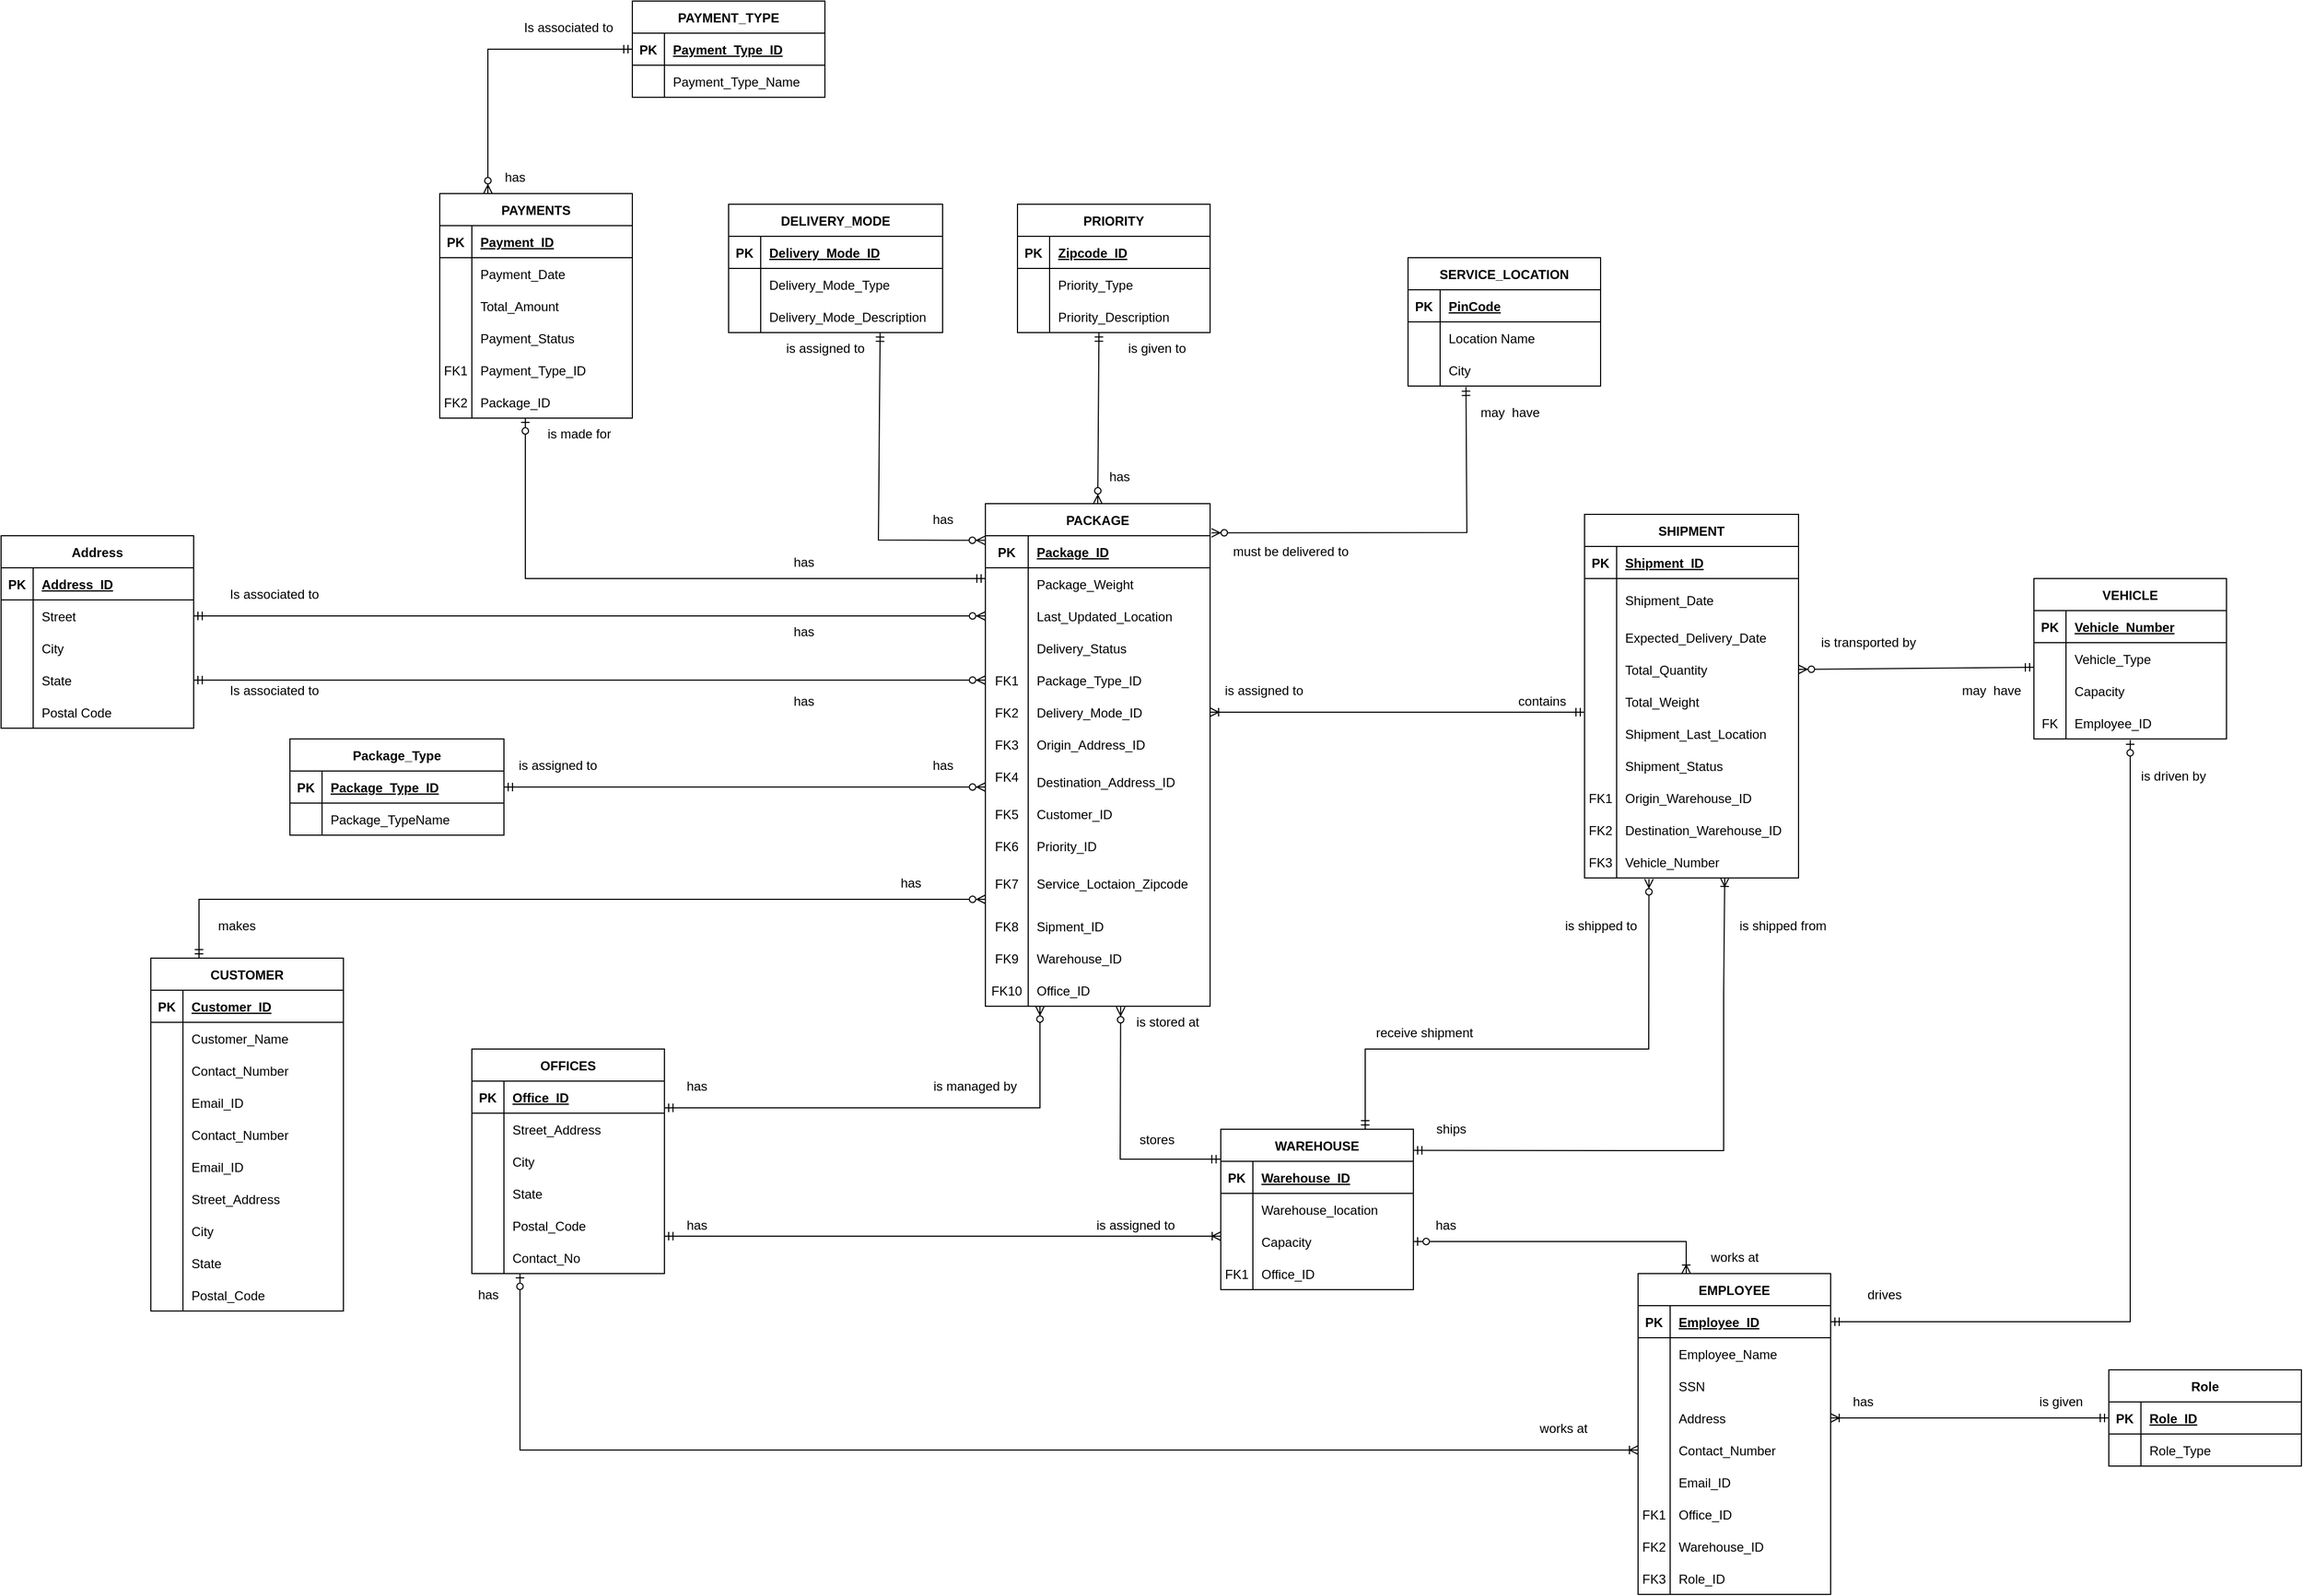 <mxfile version="20.5.3" type="google"><diagram id="0ykNF2DcC8VDia7TdNiv" name="Page-1"><mxGraphModel grid="1" page="0" gridSize="10" guides="1" tooltips="1" connect="1" arrows="1" fold="1" pageScale="1" pageWidth="850" pageHeight="1100" math="0" shadow="0"><root><mxCell id="0"/><mxCell id="1" parent="0"/><mxCell id="CB0dm75jKUrmfePmbeFb-1" value="CUSTOMER" style="shape=table;startSize=30;container=1;collapsible=1;childLayout=tableLayout;fixedRows=1;rowLines=0;fontStyle=1;align=center;resizeLast=1;" vertex="1" parent="1"><mxGeometry x="450" y="-35" width="180" height="330" as="geometry"/></mxCell><mxCell id="CB0dm75jKUrmfePmbeFb-2" value="" style="shape=tableRow;horizontal=0;startSize=0;swimlaneHead=0;swimlaneBody=0;fillColor=none;collapsible=0;dropTarget=0;points=[[0,0.5],[1,0.5]];portConstraint=eastwest;top=0;left=0;right=0;bottom=1;" vertex="1" parent="CB0dm75jKUrmfePmbeFb-1"><mxGeometry y="30" width="180" height="30" as="geometry"/></mxCell><mxCell id="CB0dm75jKUrmfePmbeFb-3" value="PK" style="shape=partialRectangle;connectable=0;fillColor=none;top=0;left=0;bottom=0;right=0;fontStyle=1;overflow=hidden;" vertex="1" parent="CB0dm75jKUrmfePmbeFb-2"><mxGeometry width="30" height="30" as="geometry"><mxRectangle width="30" height="30" as="alternateBounds"/></mxGeometry></mxCell><mxCell id="CB0dm75jKUrmfePmbeFb-4" value="Customer_ID" style="shape=partialRectangle;connectable=0;fillColor=none;top=0;left=0;bottom=0;right=0;align=left;spacingLeft=6;fontStyle=5;overflow=hidden;" vertex="1" parent="CB0dm75jKUrmfePmbeFb-2"><mxGeometry x="30" width="150" height="30" as="geometry"><mxRectangle width="150" height="30" as="alternateBounds"/></mxGeometry></mxCell><mxCell id="CB0dm75jKUrmfePmbeFb-5" value="" style="shape=tableRow;horizontal=0;startSize=0;swimlaneHead=0;swimlaneBody=0;fillColor=none;collapsible=0;dropTarget=0;points=[[0,0.5],[1,0.5]];portConstraint=eastwest;top=0;left=0;right=0;bottom=0;" vertex="1" parent="CB0dm75jKUrmfePmbeFb-1"><mxGeometry y="60" width="180" height="30" as="geometry"/></mxCell><mxCell id="CB0dm75jKUrmfePmbeFb-6" value="" style="shape=partialRectangle;connectable=0;fillColor=none;top=0;left=0;bottom=0;right=0;editable=1;overflow=hidden;" vertex="1" parent="CB0dm75jKUrmfePmbeFb-5"><mxGeometry width="30" height="30" as="geometry"><mxRectangle width="30" height="30" as="alternateBounds"/></mxGeometry></mxCell><mxCell id="CB0dm75jKUrmfePmbeFb-7" value="Customer_Name" style="shape=partialRectangle;connectable=0;fillColor=none;top=0;left=0;bottom=0;right=0;align=left;spacingLeft=6;overflow=hidden;" vertex="1" parent="CB0dm75jKUrmfePmbeFb-5"><mxGeometry x="30" width="150" height="30" as="geometry"><mxRectangle width="150" height="30" as="alternateBounds"/></mxGeometry></mxCell><mxCell id="CB0dm75jKUrmfePmbeFb-8" value="" style="shape=tableRow;horizontal=0;startSize=0;swimlaneHead=0;swimlaneBody=0;fillColor=none;collapsible=0;dropTarget=0;points=[[0,0.5],[1,0.5]];portConstraint=eastwest;top=0;left=0;right=0;bottom=0;" vertex="1" parent="CB0dm75jKUrmfePmbeFb-1"><mxGeometry y="90" width="180" height="30" as="geometry"/></mxCell><mxCell id="CB0dm75jKUrmfePmbeFb-9" value="" style="shape=partialRectangle;connectable=0;fillColor=none;top=0;left=0;bottom=0;right=0;editable=1;overflow=hidden;" vertex="1" parent="CB0dm75jKUrmfePmbeFb-8"><mxGeometry width="30" height="30" as="geometry"><mxRectangle width="30" height="30" as="alternateBounds"/></mxGeometry></mxCell><mxCell id="CB0dm75jKUrmfePmbeFb-10" value="Contact_Number " style="shape=partialRectangle;connectable=0;fillColor=none;top=0;left=0;bottom=0;right=0;align=left;spacingLeft=6;overflow=hidden;" vertex="1" parent="CB0dm75jKUrmfePmbeFb-8"><mxGeometry x="30" width="150" height="30" as="geometry"><mxRectangle width="150" height="30" as="alternateBounds"/></mxGeometry></mxCell><mxCell id="CB0dm75jKUrmfePmbeFb-21" value="" style="shape=tableRow;horizontal=0;startSize=0;swimlaneHead=0;swimlaneBody=0;fillColor=none;collapsible=0;dropTarget=0;points=[[0,0.5],[1,0.5]];portConstraint=eastwest;top=0;left=0;right=0;bottom=0;" vertex="1" parent="CB0dm75jKUrmfePmbeFb-1"><mxGeometry y="120" width="180" height="30" as="geometry"/></mxCell><mxCell id="CB0dm75jKUrmfePmbeFb-22" value="" style="shape=partialRectangle;connectable=0;fillColor=none;top=0;left=0;bottom=0;right=0;editable=1;overflow=hidden;" vertex="1" parent="CB0dm75jKUrmfePmbeFb-21"><mxGeometry width="30" height="30" as="geometry"><mxRectangle width="30" height="30" as="alternateBounds"/></mxGeometry></mxCell><mxCell id="CB0dm75jKUrmfePmbeFb-23" value="Email_ID" style="shape=partialRectangle;connectable=0;fillColor=none;top=0;left=0;bottom=0;right=0;align=left;spacingLeft=6;overflow=hidden;" vertex="1" parent="CB0dm75jKUrmfePmbeFb-21"><mxGeometry x="30" width="150" height="30" as="geometry"><mxRectangle width="150" height="30" as="alternateBounds"/></mxGeometry></mxCell><mxCell id="CB0dm75jKUrmfePmbeFb-18" value="" style="shape=tableRow;horizontal=0;startSize=0;swimlaneHead=0;swimlaneBody=0;fillColor=none;collapsible=0;dropTarget=0;points=[[0,0.5],[1,0.5]];portConstraint=eastwest;top=0;left=0;right=0;bottom=0;" vertex="1" parent="CB0dm75jKUrmfePmbeFb-1"><mxGeometry y="150" width="180" height="30" as="geometry"/></mxCell><mxCell id="CB0dm75jKUrmfePmbeFb-19" value="" style="shape=partialRectangle;connectable=0;fillColor=none;top=0;left=0;bottom=0;right=0;editable=1;overflow=hidden;" vertex="1" parent="CB0dm75jKUrmfePmbeFb-18"><mxGeometry width="30" height="30" as="geometry"><mxRectangle width="30" height="30" as="alternateBounds"/></mxGeometry></mxCell><mxCell id="CB0dm75jKUrmfePmbeFb-20" value="Contact_Number" style="shape=partialRectangle;connectable=0;fillColor=none;top=0;left=0;bottom=0;right=0;align=left;spacingLeft=6;overflow=hidden;" vertex="1" parent="CB0dm75jKUrmfePmbeFb-18"><mxGeometry x="30" width="150" height="30" as="geometry"><mxRectangle width="150" height="30" as="alternateBounds"/></mxGeometry></mxCell><mxCell id="klfLzaP5dBDI6sPpZpCy-1" value="" style="shape=tableRow;horizontal=0;startSize=0;swimlaneHead=0;swimlaneBody=0;fillColor=none;collapsible=0;dropTarget=0;points=[[0,0.5],[1,0.5]];portConstraint=eastwest;top=0;left=0;right=0;bottom=0;" vertex="1" parent="CB0dm75jKUrmfePmbeFb-1"><mxGeometry y="180" width="180" height="30" as="geometry"/></mxCell><mxCell id="klfLzaP5dBDI6sPpZpCy-2" value="" style="shape=partialRectangle;connectable=0;fillColor=none;top=0;left=0;bottom=0;right=0;editable=1;overflow=hidden;" vertex="1" parent="klfLzaP5dBDI6sPpZpCy-1"><mxGeometry width="30" height="30" as="geometry"><mxRectangle width="30" height="30" as="alternateBounds"/></mxGeometry></mxCell><mxCell id="klfLzaP5dBDI6sPpZpCy-3" value="Email_ID" style="shape=partialRectangle;connectable=0;fillColor=none;top=0;left=0;bottom=0;right=0;align=left;spacingLeft=6;overflow=hidden;" vertex="1" parent="klfLzaP5dBDI6sPpZpCy-1"><mxGeometry x="30" width="150" height="30" as="geometry"><mxRectangle width="150" height="30" as="alternateBounds"/></mxGeometry></mxCell><mxCell id="Xkp914MReh4A7B4A9zaL-34" value="" style="shape=tableRow;horizontal=0;startSize=0;swimlaneHead=0;swimlaneBody=0;fillColor=none;collapsible=0;dropTarget=0;points=[[0,0.5],[1,0.5]];portConstraint=eastwest;top=0;left=0;right=0;bottom=0;" vertex="1" parent="CB0dm75jKUrmfePmbeFb-1"><mxGeometry y="210" width="180" height="30" as="geometry"/></mxCell><mxCell id="Xkp914MReh4A7B4A9zaL-35" value="" style="shape=partialRectangle;connectable=0;fillColor=none;top=0;left=0;bottom=0;right=0;editable=1;overflow=hidden;" vertex="1" parent="Xkp914MReh4A7B4A9zaL-34"><mxGeometry width="30" height="30" as="geometry"><mxRectangle width="30" height="30" as="alternateBounds"/></mxGeometry></mxCell><mxCell id="Xkp914MReh4A7B4A9zaL-36" value="Street_Address" style="shape=partialRectangle;connectable=0;fillColor=none;top=0;left=0;bottom=0;right=0;align=left;spacingLeft=6;overflow=hidden;" vertex="1" parent="Xkp914MReh4A7B4A9zaL-34"><mxGeometry x="30" width="150" height="30" as="geometry"><mxRectangle width="150" height="30" as="alternateBounds"/></mxGeometry></mxCell><mxCell id="Xkp914MReh4A7B4A9zaL-37" value="" style="shape=tableRow;horizontal=0;startSize=0;swimlaneHead=0;swimlaneBody=0;fillColor=none;collapsible=0;dropTarget=0;points=[[0,0.5],[1,0.5]];portConstraint=eastwest;top=0;left=0;right=0;bottom=0;" vertex="1" parent="CB0dm75jKUrmfePmbeFb-1"><mxGeometry y="240" width="180" height="30" as="geometry"/></mxCell><mxCell id="Xkp914MReh4A7B4A9zaL-38" value="" style="shape=partialRectangle;connectable=0;fillColor=none;top=0;left=0;bottom=0;right=0;editable=1;overflow=hidden;" vertex="1" parent="Xkp914MReh4A7B4A9zaL-37"><mxGeometry width="30" height="30" as="geometry"><mxRectangle width="30" height="30" as="alternateBounds"/></mxGeometry></mxCell><mxCell id="Xkp914MReh4A7B4A9zaL-39" value="City" style="shape=partialRectangle;connectable=0;fillColor=none;top=0;left=0;bottom=0;right=0;align=left;spacingLeft=6;overflow=hidden;" vertex="1" parent="Xkp914MReh4A7B4A9zaL-37"><mxGeometry x="30" width="150" height="30" as="geometry"><mxRectangle width="150" height="30" as="alternateBounds"/></mxGeometry></mxCell><mxCell id="Xkp914MReh4A7B4A9zaL-40" value="" style="shape=tableRow;horizontal=0;startSize=0;swimlaneHead=0;swimlaneBody=0;fillColor=none;collapsible=0;dropTarget=0;points=[[0,0.5],[1,0.5]];portConstraint=eastwest;top=0;left=0;right=0;bottom=0;" vertex="1" parent="CB0dm75jKUrmfePmbeFb-1"><mxGeometry y="270" width="180" height="30" as="geometry"/></mxCell><mxCell id="Xkp914MReh4A7B4A9zaL-41" value="" style="shape=partialRectangle;connectable=0;fillColor=none;top=0;left=0;bottom=0;right=0;editable=1;overflow=hidden;" vertex="1" parent="Xkp914MReh4A7B4A9zaL-40"><mxGeometry width="30" height="30" as="geometry"><mxRectangle width="30" height="30" as="alternateBounds"/></mxGeometry></mxCell><mxCell id="Xkp914MReh4A7B4A9zaL-42" value="State" style="shape=partialRectangle;connectable=0;fillColor=none;top=0;left=0;bottom=0;right=0;align=left;spacingLeft=6;overflow=hidden;" vertex="1" parent="Xkp914MReh4A7B4A9zaL-40"><mxGeometry x="30" width="150" height="30" as="geometry"><mxRectangle width="150" height="30" as="alternateBounds"/></mxGeometry></mxCell><mxCell id="Xkp914MReh4A7B4A9zaL-43" value="" style="shape=tableRow;horizontal=0;startSize=0;swimlaneHead=0;swimlaneBody=0;fillColor=none;collapsible=0;dropTarget=0;points=[[0,0.5],[1,0.5]];portConstraint=eastwest;top=0;left=0;right=0;bottom=0;" vertex="1" parent="CB0dm75jKUrmfePmbeFb-1"><mxGeometry y="300" width="180" height="30" as="geometry"/></mxCell><mxCell id="Xkp914MReh4A7B4A9zaL-44" value="" style="shape=partialRectangle;connectable=0;fillColor=none;top=0;left=0;bottom=0;right=0;editable=1;overflow=hidden;" vertex="1" parent="Xkp914MReh4A7B4A9zaL-43"><mxGeometry width="30" height="30" as="geometry"><mxRectangle width="30" height="30" as="alternateBounds"/></mxGeometry></mxCell><mxCell id="Xkp914MReh4A7B4A9zaL-45" value="Postal_Code" style="shape=partialRectangle;connectable=0;fillColor=none;top=0;left=0;bottom=0;right=0;align=left;spacingLeft=6;overflow=hidden;" vertex="1" parent="Xkp914MReh4A7B4A9zaL-43"><mxGeometry x="30" width="150" height="30" as="geometry"><mxRectangle width="150" height="30" as="alternateBounds"/></mxGeometry></mxCell><mxCell id="CB0dm75jKUrmfePmbeFb-24" value="PACKAGE" style="shape=table;startSize=30;container=1;collapsible=1;childLayout=tableLayout;fixedRows=1;rowLines=0;fontStyle=1;align=center;resizeLast=1;" vertex="1" parent="1"><mxGeometry x="1230" y="-460" width="210" height="470" as="geometry"/></mxCell><mxCell id="CB0dm75jKUrmfePmbeFb-25" value="" style="shape=tableRow;horizontal=0;startSize=0;swimlaneHead=0;swimlaneBody=0;fillColor=none;collapsible=0;dropTarget=0;points=[[0,0.5],[1,0.5]];portConstraint=eastwest;top=0;left=0;right=0;bottom=1;" vertex="1" parent="CB0dm75jKUrmfePmbeFb-24"><mxGeometry y="30" width="210" height="30" as="geometry"/></mxCell><mxCell id="CB0dm75jKUrmfePmbeFb-26" value="PK" style="shape=partialRectangle;connectable=0;fillColor=none;top=0;left=0;bottom=0;right=0;fontStyle=1;overflow=hidden;" vertex="1" parent="CB0dm75jKUrmfePmbeFb-25"><mxGeometry width="40" height="30" as="geometry"><mxRectangle width="40" height="30" as="alternateBounds"/></mxGeometry></mxCell><mxCell id="CB0dm75jKUrmfePmbeFb-27" value="Package_ID" style="shape=partialRectangle;connectable=0;fillColor=none;top=0;left=0;bottom=0;right=0;align=left;spacingLeft=6;fontStyle=5;overflow=hidden;" vertex="1" parent="CB0dm75jKUrmfePmbeFb-25"><mxGeometry x="40" width="170" height="30" as="geometry"><mxRectangle width="170" height="30" as="alternateBounds"/></mxGeometry></mxCell><mxCell id="rv5OwTvdza0dPvLiPd_k-101" value="" style="shape=tableRow;horizontal=0;startSize=0;swimlaneHead=0;swimlaneBody=0;fillColor=none;collapsible=0;dropTarget=0;points=[[0,0.5],[1,0.5]];portConstraint=eastwest;top=0;left=0;right=0;bottom=0;" vertex="1" parent="CB0dm75jKUrmfePmbeFb-24"><mxGeometry y="60" width="210" height="30" as="geometry"/></mxCell><mxCell id="rv5OwTvdza0dPvLiPd_k-102" value="" style="shape=partialRectangle;connectable=0;fillColor=none;top=0;left=0;bottom=0;right=0;editable=1;overflow=hidden;" vertex="1" parent="rv5OwTvdza0dPvLiPd_k-101"><mxGeometry width="40" height="30" as="geometry"><mxRectangle width="40" height="30" as="alternateBounds"/></mxGeometry></mxCell><mxCell id="rv5OwTvdza0dPvLiPd_k-103" value="Package_Weight" style="shape=partialRectangle;connectable=0;fillColor=none;top=0;left=0;bottom=0;right=0;align=left;spacingLeft=6;overflow=hidden;" vertex="1" parent="rv5OwTvdza0dPvLiPd_k-101"><mxGeometry x="40" width="170" height="30" as="geometry"><mxRectangle width="170" height="30" as="alternateBounds"/></mxGeometry></mxCell><mxCell id="2BsEKMEB1v8BZB6AgVdM-216" value="" style="shape=tableRow;horizontal=0;startSize=0;swimlaneHead=0;swimlaneBody=0;fillColor=none;collapsible=0;dropTarget=0;points=[[0,0.5],[1,0.5]];portConstraint=eastwest;top=0;left=0;right=0;bottom=0;" vertex="1" parent="CB0dm75jKUrmfePmbeFb-24"><mxGeometry y="90" width="210" height="30" as="geometry"/></mxCell><mxCell id="2BsEKMEB1v8BZB6AgVdM-217" value="" style="shape=partialRectangle;connectable=0;fillColor=none;top=0;left=0;bottom=0;right=0;editable=1;overflow=hidden;" vertex="1" parent="2BsEKMEB1v8BZB6AgVdM-216"><mxGeometry width="40" height="30" as="geometry"><mxRectangle width="40" height="30" as="alternateBounds"/></mxGeometry></mxCell><mxCell id="2BsEKMEB1v8BZB6AgVdM-218" value="Last_Updated_Location" style="shape=partialRectangle;connectable=0;fillColor=none;top=0;left=0;bottom=0;right=0;align=left;spacingLeft=6;overflow=hidden;" vertex="1" parent="2BsEKMEB1v8BZB6AgVdM-216"><mxGeometry x="40" width="170" height="30" as="geometry"><mxRectangle width="170" height="30" as="alternateBounds"/></mxGeometry></mxCell><mxCell id="2BsEKMEB1v8BZB6AgVdM-219" value="" style="shape=tableRow;horizontal=0;startSize=0;swimlaneHead=0;swimlaneBody=0;fillColor=none;collapsible=0;dropTarget=0;points=[[0,0.5],[1,0.5]];portConstraint=eastwest;top=0;left=0;right=0;bottom=0;" vertex="1" parent="CB0dm75jKUrmfePmbeFb-24"><mxGeometry y="120" width="210" height="30" as="geometry"/></mxCell><mxCell id="2BsEKMEB1v8BZB6AgVdM-220" value="" style="shape=partialRectangle;connectable=0;fillColor=none;top=0;left=0;bottom=0;right=0;editable=1;overflow=hidden;" vertex="1" parent="2BsEKMEB1v8BZB6AgVdM-219"><mxGeometry width="40" height="30" as="geometry"><mxRectangle width="40" height="30" as="alternateBounds"/></mxGeometry></mxCell><mxCell id="2BsEKMEB1v8BZB6AgVdM-221" value="Delivery_Status" style="shape=partialRectangle;connectable=0;fillColor=none;top=0;left=0;bottom=0;right=0;align=left;spacingLeft=6;overflow=hidden;" vertex="1" parent="2BsEKMEB1v8BZB6AgVdM-219"><mxGeometry x="40" width="170" height="30" as="geometry"><mxRectangle width="170" height="30" as="alternateBounds"/></mxGeometry></mxCell><mxCell id="ar2OfOwGBZQtutb36QRm-93" value="" style="shape=tableRow;horizontal=0;startSize=0;swimlaneHead=0;swimlaneBody=0;fillColor=none;collapsible=0;dropTarget=0;points=[[0,0.5],[1,0.5]];portConstraint=eastwest;top=0;left=0;right=0;bottom=0;" vertex="1" parent="CB0dm75jKUrmfePmbeFb-24"><mxGeometry y="150" width="210" height="30" as="geometry"/></mxCell><mxCell id="ar2OfOwGBZQtutb36QRm-94" value="FK1" style="shape=partialRectangle;connectable=0;fillColor=none;top=0;left=0;bottom=0;right=0;fontStyle=0;overflow=hidden;" vertex="1" parent="ar2OfOwGBZQtutb36QRm-93"><mxGeometry width="40" height="30" as="geometry"><mxRectangle width="40" height="30" as="alternateBounds"/></mxGeometry></mxCell><mxCell id="ar2OfOwGBZQtutb36QRm-95" value="Package_Type_ID" style="shape=partialRectangle;connectable=0;fillColor=none;top=0;left=0;bottom=0;right=0;align=left;spacingLeft=6;fontStyle=0;overflow=hidden;" vertex="1" parent="ar2OfOwGBZQtutb36QRm-93"><mxGeometry x="40" width="170" height="30" as="geometry"><mxRectangle width="170" height="30" as="alternateBounds"/></mxGeometry></mxCell><mxCell id="ar2OfOwGBZQtutb36QRm-29" value="" style="shape=tableRow;horizontal=0;startSize=0;swimlaneHead=0;swimlaneBody=0;fillColor=none;collapsible=0;dropTarget=0;points=[[0,0.5],[1,0.5]];portConstraint=eastwest;top=0;left=0;right=0;bottom=0;" vertex="1" parent="CB0dm75jKUrmfePmbeFb-24"><mxGeometry y="180" width="210" height="30" as="geometry"/></mxCell><mxCell id="ar2OfOwGBZQtutb36QRm-30" value="FK2" style="shape=partialRectangle;connectable=0;fillColor=none;top=0;left=0;bottom=0;right=0;fontStyle=0;overflow=hidden;" vertex="1" parent="ar2OfOwGBZQtutb36QRm-29"><mxGeometry width="40" height="30" as="geometry"><mxRectangle width="40" height="30" as="alternateBounds"/></mxGeometry></mxCell><mxCell id="ar2OfOwGBZQtutb36QRm-31" value="Delivery_Mode_ID" style="shape=partialRectangle;connectable=0;fillColor=none;top=0;left=0;bottom=0;right=0;align=left;spacingLeft=6;fontStyle=0;overflow=hidden;" vertex="1" parent="ar2OfOwGBZQtutb36QRm-29"><mxGeometry x="40" width="170" height="30" as="geometry"><mxRectangle width="170" height="30" as="alternateBounds"/></mxGeometry></mxCell><mxCell id="ar2OfOwGBZQtutb36QRm-22" value="" style="shape=tableRow;horizontal=0;startSize=0;swimlaneHead=0;swimlaneBody=0;fillColor=none;collapsible=0;dropTarget=0;points=[[0,0.5],[1,0.5]];portConstraint=eastwest;top=0;left=0;right=0;bottom=0;" vertex="1" parent="CB0dm75jKUrmfePmbeFb-24"><mxGeometry y="210" width="210" height="30" as="geometry"/></mxCell><mxCell id="ar2OfOwGBZQtutb36QRm-23" value="FK3" style="shape=partialRectangle;connectable=0;fillColor=none;top=0;left=0;bottom=0;right=0;fontStyle=0;overflow=hidden;" vertex="1" parent="ar2OfOwGBZQtutb36QRm-22"><mxGeometry width="40" height="30" as="geometry"><mxRectangle width="40" height="30" as="alternateBounds"/></mxGeometry></mxCell><mxCell id="ar2OfOwGBZQtutb36QRm-24" value="Origin_Address_ID" style="shape=partialRectangle;connectable=0;fillColor=none;top=0;left=0;bottom=0;right=0;align=left;spacingLeft=6;fontStyle=0;overflow=hidden;" vertex="1" parent="ar2OfOwGBZQtutb36QRm-22"><mxGeometry x="40" width="170" height="30" as="geometry"><mxRectangle width="170" height="30" as="alternateBounds"/></mxGeometry></mxCell><mxCell id="CB0dm75jKUrmfePmbeFb-31" value="" style="shape=tableRow;horizontal=0;startSize=0;swimlaneHead=0;swimlaneBody=0;fillColor=none;collapsible=0;dropTarget=0;points=[[0,0.5],[1,0.5]];portConstraint=eastwest;top=0;left=0;right=0;bottom=0;" vertex="1" parent="CB0dm75jKUrmfePmbeFb-24"><mxGeometry y="240" width="210" height="50" as="geometry"/></mxCell><mxCell id="CB0dm75jKUrmfePmbeFb-32" value="" style="shape=partialRectangle;connectable=0;fillColor=none;top=0;left=0;bottom=0;right=0;editable=1;overflow=hidden;" vertex="1" parent="CB0dm75jKUrmfePmbeFb-31"><mxGeometry width="40" height="50" as="geometry"><mxRectangle width="40" height="50" as="alternateBounds"/></mxGeometry></mxCell><mxCell id="CB0dm75jKUrmfePmbeFb-33" value="" style="shape=partialRectangle;connectable=0;fillColor=none;top=0;left=0;bottom=0;right=0;align=left;spacingLeft=6;overflow=hidden;" vertex="1" parent="CB0dm75jKUrmfePmbeFb-31"><mxGeometry x="40" width="170" height="50" as="geometry"><mxRectangle width="170" height="50" as="alternateBounds"/></mxGeometry></mxCell><mxCell id="ar2OfOwGBZQtutb36QRm-34" value="" style="shape=tableRow;horizontal=0;startSize=0;swimlaneHead=0;swimlaneBody=0;fillColor=none;collapsible=0;dropTarget=0;points=[[0,0.5],[1,0.5]];portConstraint=eastwest;top=0;left=0;right=0;bottom=0;" vertex="1" parent="CB0dm75jKUrmfePmbeFb-24"><mxGeometry y="290" width="210" height="30" as="geometry"/></mxCell><mxCell id="ar2OfOwGBZQtutb36QRm-35" value="" style="shape=partialRectangle;connectable=0;fillColor=none;top=0;left=0;bottom=0;right=0;fontStyle=0;overflow=hidden;" vertex="1" parent="ar2OfOwGBZQtutb36QRm-34"><mxGeometry width="40" height="30" as="geometry"><mxRectangle width="40" height="30" as="alternateBounds"/></mxGeometry></mxCell><mxCell id="ar2OfOwGBZQtutb36QRm-36" value="" style="shape=partialRectangle;connectable=0;fillColor=none;top=0;left=0;bottom=0;right=0;align=left;spacingLeft=6;fontStyle=0;overflow=hidden;" vertex="1" parent="ar2OfOwGBZQtutb36QRm-34"><mxGeometry x="40" width="170" height="30" as="geometry"><mxRectangle width="170" height="30" as="alternateBounds"/></mxGeometry></mxCell><mxCell id="CB0dm75jKUrmfePmbeFb-34" value="" style="shape=tableRow;horizontal=0;startSize=0;swimlaneHead=0;swimlaneBody=0;fillColor=none;collapsible=0;dropTarget=0;points=[[0,0.5],[1,0.5]];portConstraint=eastwest;top=0;left=0;right=0;bottom=0;" vertex="1" parent="CB0dm75jKUrmfePmbeFb-24"><mxGeometry y="320" width="210" height="60" as="geometry"/></mxCell><mxCell id="CB0dm75jKUrmfePmbeFb-35" value="" style="shape=partialRectangle;connectable=0;fillColor=none;top=0;left=0;bottom=0;right=0;editable=1;overflow=hidden;" vertex="1" parent="CB0dm75jKUrmfePmbeFb-34"><mxGeometry width="40" height="60" as="geometry"><mxRectangle width="40" height="60" as="alternateBounds"/></mxGeometry></mxCell><mxCell id="CB0dm75jKUrmfePmbeFb-36" value="" style="shape=partialRectangle;connectable=0;fillColor=none;top=0;left=0;bottom=0;right=0;align=left;spacingLeft=6;overflow=hidden;" vertex="1" parent="CB0dm75jKUrmfePmbeFb-34"><mxGeometry x="40" width="170" height="60" as="geometry"><mxRectangle width="170" height="60" as="alternateBounds"/></mxGeometry></mxCell><mxCell id="ar2OfOwGBZQtutb36QRm-84" value="" style="shape=tableRow;horizontal=0;startSize=0;swimlaneHead=0;swimlaneBody=0;fillColor=none;collapsible=0;dropTarget=0;points=[[0,0.5],[1,0.5]];portConstraint=eastwest;top=0;left=0;right=0;bottom=0;" vertex="1" parent="CB0dm75jKUrmfePmbeFb-24"><mxGeometry y="380" width="210" height="30" as="geometry"/></mxCell><mxCell id="ar2OfOwGBZQtutb36QRm-85" value="FK8" style="shape=partialRectangle;connectable=0;fillColor=none;top=0;left=0;bottom=0;right=0;fontStyle=0;overflow=hidden;" vertex="1" parent="ar2OfOwGBZQtutb36QRm-84"><mxGeometry width="40" height="30" as="geometry"><mxRectangle width="40" height="30" as="alternateBounds"/></mxGeometry></mxCell><mxCell id="ar2OfOwGBZQtutb36QRm-86" value="Sipment_ID" style="shape=partialRectangle;connectable=0;fillColor=none;top=0;left=0;bottom=0;right=0;align=left;spacingLeft=6;fontStyle=0;overflow=hidden;" vertex="1" parent="ar2OfOwGBZQtutb36QRm-84"><mxGeometry x="40" width="170" height="30" as="geometry"><mxRectangle width="170" height="30" as="alternateBounds"/></mxGeometry></mxCell><mxCell id="ar2OfOwGBZQtutb36QRm-87" value="" style="shape=tableRow;horizontal=0;startSize=0;swimlaneHead=0;swimlaneBody=0;fillColor=none;collapsible=0;dropTarget=0;points=[[0,0.5],[1,0.5]];portConstraint=eastwest;top=0;left=0;right=0;bottom=0;" vertex="1" parent="CB0dm75jKUrmfePmbeFb-24"><mxGeometry y="410" width="210" height="30" as="geometry"/></mxCell><mxCell id="ar2OfOwGBZQtutb36QRm-88" value="FK9" style="shape=partialRectangle;connectable=0;fillColor=none;top=0;left=0;bottom=0;right=0;fontStyle=0;overflow=hidden;" vertex="1" parent="ar2OfOwGBZQtutb36QRm-87"><mxGeometry width="40" height="30" as="geometry"><mxRectangle width="40" height="30" as="alternateBounds"/></mxGeometry></mxCell><mxCell id="ar2OfOwGBZQtutb36QRm-89" value="Warehouse_ID" style="shape=partialRectangle;connectable=0;fillColor=none;top=0;left=0;bottom=0;right=0;align=left;spacingLeft=6;fontStyle=0;overflow=hidden;" vertex="1" parent="ar2OfOwGBZQtutb36QRm-87"><mxGeometry x="40" width="170" height="30" as="geometry"><mxRectangle width="170" height="30" as="alternateBounds"/></mxGeometry></mxCell><mxCell id="ar2OfOwGBZQtutb36QRm-90" value="" style="shape=tableRow;horizontal=0;startSize=0;swimlaneHead=0;swimlaneBody=0;fillColor=none;collapsible=0;dropTarget=0;points=[[0,0.5],[1,0.5]];portConstraint=eastwest;top=0;left=0;right=0;bottom=0;" vertex="1" parent="CB0dm75jKUrmfePmbeFb-24"><mxGeometry y="440" width="210" height="30" as="geometry"/></mxCell><mxCell id="ar2OfOwGBZQtutb36QRm-91" value="FK10" style="shape=partialRectangle;connectable=0;fillColor=none;top=0;left=0;bottom=0;right=0;fontStyle=0;overflow=hidden;" vertex="1" parent="ar2OfOwGBZQtutb36QRm-90"><mxGeometry width="40" height="30" as="geometry"><mxRectangle width="40" height="30" as="alternateBounds"/></mxGeometry></mxCell><mxCell id="ar2OfOwGBZQtutb36QRm-92" value="Office_ID" style="shape=partialRectangle;connectable=0;fillColor=none;top=0;left=0;bottom=0;right=0;align=left;spacingLeft=6;fontStyle=0;overflow=hidden;" vertex="1" parent="ar2OfOwGBZQtutb36QRm-90"><mxGeometry x="40" width="170" height="30" as="geometry"><mxRectangle width="170" height="30" as="alternateBounds"/></mxGeometry></mxCell><mxCell id="CB0dm75jKUrmfePmbeFb-37" value="WAREHOUSE" style="shape=table;startSize=30;container=1;collapsible=1;childLayout=tableLayout;fixedRows=1;rowLines=0;fontStyle=1;align=center;resizeLast=1;" vertex="1" parent="1"><mxGeometry x="1450" y="125" width="180" height="150" as="geometry"/></mxCell><mxCell id="CB0dm75jKUrmfePmbeFb-38" value="" style="shape=tableRow;horizontal=0;startSize=0;swimlaneHead=0;swimlaneBody=0;fillColor=none;collapsible=0;dropTarget=0;points=[[0,0.5],[1,0.5]];portConstraint=eastwest;top=0;left=0;right=0;bottom=1;" vertex="1" parent="CB0dm75jKUrmfePmbeFb-37"><mxGeometry y="30" width="180" height="30" as="geometry"/></mxCell><mxCell id="CB0dm75jKUrmfePmbeFb-39" value="PK" style="shape=partialRectangle;connectable=0;fillColor=none;top=0;left=0;bottom=0;right=0;fontStyle=1;overflow=hidden;" vertex="1" parent="CB0dm75jKUrmfePmbeFb-38"><mxGeometry width="30" height="30" as="geometry"><mxRectangle width="30" height="30" as="alternateBounds"/></mxGeometry></mxCell><mxCell id="CB0dm75jKUrmfePmbeFb-40" value="Warehouse_ID" style="shape=partialRectangle;connectable=0;fillColor=none;top=0;left=0;bottom=0;right=0;align=left;spacingLeft=6;fontStyle=5;overflow=hidden;" vertex="1" parent="CB0dm75jKUrmfePmbeFb-38"><mxGeometry x="30" width="150" height="30" as="geometry"><mxRectangle width="150" height="30" as="alternateBounds"/></mxGeometry></mxCell><mxCell id="CB0dm75jKUrmfePmbeFb-41" value="" style="shape=tableRow;horizontal=0;startSize=0;swimlaneHead=0;swimlaneBody=0;fillColor=none;collapsible=0;dropTarget=0;points=[[0,0.5],[1,0.5]];portConstraint=eastwest;top=0;left=0;right=0;bottom=0;" vertex="1" parent="CB0dm75jKUrmfePmbeFb-37"><mxGeometry y="60" width="180" height="30" as="geometry"/></mxCell><mxCell id="CB0dm75jKUrmfePmbeFb-42" value="" style="shape=partialRectangle;connectable=0;fillColor=none;top=0;left=0;bottom=0;right=0;editable=1;overflow=hidden;" vertex="1" parent="CB0dm75jKUrmfePmbeFb-41"><mxGeometry width="30" height="30" as="geometry"><mxRectangle width="30" height="30" as="alternateBounds"/></mxGeometry></mxCell><mxCell id="CB0dm75jKUrmfePmbeFb-43" value="Warehouse_location" style="shape=partialRectangle;connectable=0;fillColor=none;top=0;left=0;bottom=0;right=0;align=left;spacingLeft=6;overflow=hidden;" vertex="1" parent="CB0dm75jKUrmfePmbeFb-41"><mxGeometry x="30" width="150" height="30" as="geometry"><mxRectangle width="150" height="30" as="alternateBounds"/></mxGeometry></mxCell><mxCell id="CB0dm75jKUrmfePmbeFb-44" value="" style="shape=tableRow;horizontal=0;startSize=0;swimlaneHead=0;swimlaneBody=0;fillColor=none;collapsible=0;dropTarget=0;points=[[0,0.5],[1,0.5]];portConstraint=eastwest;top=0;left=0;right=0;bottom=0;" vertex="1" parent="CB0dm75jKUrmfePmbeFb-37"><mxGeometry y="90" width="180" height="30" as="geometry"/></mxCell><mxCell id="CB0dm75jKUrmfePmbeFb-45" value="" style="shape=partialRectangle;connectable=0;fillColor=none;top=0;left=0;bottom=0;right=0;editable=1;overflow=hidden;" vertex="1" parent="CB0dm75jKUrmfePmbeFb-44"><mxGeometry width="30" height="30" as="geometry"><mxRectangle width="30" height="30" as="alternateBounds"/></mxGeometry></mxCell><mxCell id="CB0dm75jKUrmfePmbeFb-46" value="Capacity" style="shape=partialRectangle;connectable=0;fillColor=none;top=0;left=0;bottom=0;right=0;align=left;spacingLeft=6;overflow=hidden;" vertex="1" parent="CB0dm75jKUrmfePmbeFb-44"><mxGeometry x="30" width="150" height="30" as="geometry"><mxRectangle width="150" height="30" as="alternateBounds"/></mxGeometry></mxCell><mxCell id="cHUGrmjOVmI5OWVX5L4O-5" value="" style="shape=tableRow;horizontal=0;startSize=0;swimlaneHead=0;swimlaneBody=0;fillColor=none;collapsible=0;dropTarget=0;points=[[0,0.5],[1,0.5]];portConstraint=eastwest;top=0;left=0;right=0;bottom=0;" vertex="1" parent="CB0dm75jKUrmfePmbeFb-37"><mxGeometry y="120" width="180" height="30" as="geometry"/></mxCell><mxCell id="cHUGrmjOVmI5OWVX5L4O-6" value="FK1" style="shape=partialRectangle;connectable=0;fillColor=none;top=0;left=0;bottom=0;right=0;fontStyle=0;overflow=hidden;" vertex="1" parent="cHUGrmjOVmI5OWVX5L4O-5"><mxGeometry width="30" height="30" as="geometry"><mxRectangle width="30" height="30" as="alternateBounds"/></mxGeometry></mxCell><mxCell id="cHUGrmjOVmI5OWVX5L4O-7" value="Office_ID" style="shape=partialRectangle;connectable=0;fillColor=none;top=0;left=0;bottom=0;right=0;align=left;spacingLeft=6;fontStyle=0;overflow=hidden;" vertex="1" parent="cHUGrmjOVmI5OWVX5L4O-5"><mxGeometry x="30" width="150" height="30" as="geometry"><mxRectangle width="150" height="30" as="alternateBounds"/></mxGeometry></mxCell><mxCell id="CB0dm75jKUrmfePmbeFb-50" value="SHIPMENT" style="shape=table;startSize=30;container=1;collapsible=1;childLayout=tableLayout;fixedRows=1;rowLines=0;fontStyle=1;align=center;resizeLast=1;" vertex="1" parent="1"><mxGeometry x="1790" y="-450" width="200" height="340" as="geometry"/></mxCell><mxCell id="CB0dm75jKUrmfePmbeFb-51" value="" style="shape=tableRow;horizontal=0;startSize=0;swimlaneHead=0;swimlaneBody=0;fillColor=none;collapsible=0;dropTarget=0;points=[[0,0.5],[1,0.5]];portConstraint=eastwest;top=0;left=0;right=0;bottom=1;" vertex="1" parent="CB0dm75jKUrmfePmbeFb-50"><mxGeometry y="30" width="200" height="30" as="geometry"/></mxCell><mxCell id="CB0dm75jKUrmfePmbeFb-52" value="PK" style="shape=partialRectangle;connectable=0;fillColor=none;top=0;left=0;bottom=0;right=0;fontStyle=1;overflow=hidden;" vertex="1" parent="CB0dm75jKUrmfePmbeFb-51"><mxGeometry width="30" height="30" as="geometry"><mxRectangle width="30" height="30" as="alternateBounds"/></mxGeometry></mxCell><mxCell id="CB0dm75jKUrmfePmbeFb-53" value="Shipment_ID" style="shape=partialRectangle;connectable=0;fillColor=none;top=0;left=0;bottom=0;right=0;align=left;spacingLeft=6;fontStyle=5;overflow=hidden;" vertex="1" parent="CB0dm75jKUrmfePmbeFb-51"><mxGeometry x="30" width="170" height="30" as="geometry"><mxRectangle width="170" height="30" as="alternateBounds"/></mxGeometry></mxCell><mxCell id="CB0dm75jKUrmfePmbeFb-54" value="" style="shape=tableRow;horizontal=0;startSize=0;swimlaneHead=0;swimlaneBody=0;fillColor=none;collapsible=0;dropTarget=0;points=[[0,0.5],[1,0.5]];portConstraint=eastwest;top=0;left=0;right=0;bottom=0;" vertex="1" parent="CB0dm75jKUrmfePmbeFb-50"><mxGeometry y="60" width="200" height="40" as="geometry"/></mxCell><mxCell id="CB0dm75jKUrmfePmbeFb-55" value="" style="shape=partialRectangle;connectable=0;fillColor=none;top=0;left=0;bottom=0;right=0;editable=1;overflow=hidden;" vertex="1" parent="CB0dm75jKUrmfePmbeFb-54"><mxGeometry width="30" height="40" as="geometry"><mxRectangle width="30" height="40" as="alternateBounds"/></mxGeometry></mxCell><mxCell id="CB0dm75jKUrmfePmbeFb-56" value="Shipment_Date" style="shape=partialRectangle;connectable=0;fillColor=none;top=0;left=0;bottom=0;right=0;align=left;spacingLeft=6;overflow=hidden;" vertex="1" parent="CB0dm75jKUrmfePmbeFb-54"><mxGeometry x="30" width="170" height="40" as="geometry"><mxRectangle width="170" height="40" as="alternateBounds"/></mxGeometry></mxCell><mxCell id="CB0dm75jKUrmfePmbeFb-57" value="" style="shape=tableRow;horizontal=0;startSize=0;swimlaneHead=0;swimlaneBody=0;fillColor=none;collapsible=0;dropTarget=0;points=[[0,0.5],[1,0.5]];portConstraint=eastwest;top=0;left=0;right=0;bottom=0;" vertex="1" parent="CB0dm75jKUrmfePmbeFb-50"><mxGeometry y="100" width="200" height="30" as="geometry"/></mxCell><mxCell id="CB0dm75jKUrmfePmbeFb-58" value="" style="shape=partialRectangle;connectable=0;fillColor=none;top=0;left=0;bottom=0;right=0;editable=1;overflow=hidden;" vertex="1" parent="CB0dm75jKUrmfePmbeFb-57"><mxGeometry width="30" height="30" as="geometry"><mxRectangle width="30" height="30" as="alternateBounds"/></mxGeometry></mxCell><mxCell id="CB0dm75jKUrmfePmbeFb-59" value="Expected_Delivery_Date" style="shape=partialRectangle;connectable=0;fillColor=none;top=0;left=0;bottom=0;right=0;align=left;spacingLeft=6;overflow=hidden;" vertex="1" parent="CB0dm75jKUrmfePmbeFb-57"><mxGeometry x="30" width="170" height="30" as="geometry"><mxRectangle width="170" height="30" as="alternateBounds"/></mxGeometry></mxCell><mxCell id="rv5OwTvdza0dPvLiPd_k-97" value="" style="shape=tableRow;horizontal=0;startSize=0;swimlaneHead=0;swimlaneBody=0;fillColor=none;collapsible=0;dropTarget=0;points=[[0,0.5],[1,0.5]];portConstraint=eastwest;top=0;left=0;right=0;bottom=0;" vertex="1" parent="CB0dm75jKUrmfePmbeFb-50"><mxGeometry y="130" width="200" height="30" as="geometry"/></mxCell><mxCell id="rv5OwTvdza0dPvLiPd_k-98" value="" style="shape=partialRectangle;connectable=0;fillColor=none;top=0;left=0;bottom=0;right=0;editable=1;overflow=hidden;" vertex="1" parent="rv5OwTvdza0dPvLiPd_k-97"><mxGeometry width="30" height="30" as="geometry"><mxRectangle width="30" height="30" as="alternateBounds"/></mxGeometry></mxCell><mxCell id="rv5OwTvdza0dPvLiPd_k-99" value="Total_Quantity" style="shape=partialRectangle;connectable=0;fillColor=none;top=0;left=0;bottom=0;right=0;align=left;spacingLeft=6;overflow=hidden;" vertex="1" parent="rv5OwTvdza0dPvLiPd_k-97"><mxGeometry x="30" width="170" height="30" as="geometry"><mxRectangle width="170" height="30" as="alternateBounds"/></mxGeometry></mxCell><mxCell id="2BsEKMEB1v8BZB6AgVdM-58" value="" style="shape=tableRow;horizontal=0;startSize=0;swimlaneHead=0;swimlaneBody=0;fillColor=none;collapsible=0;dropTarget=0;points=[[0,0.5],[1,0.5]];portConstraint=eastwest;top=0;left=0;right=0;bottom=0;" vertex="1" parent="CB0dm75jKUrmfePmbeFb-50"><mxGeometry y="160" width="200" height="30" as="geometry"/></mxCell><mxCell id="2BsEKMEB1v8BZB6AgVdM-59" value="" style="shape=partialRectangle;connectable=0;fillColor=none;top=0;left=0;bottom=0;right=0;editable=1;overflow=hidden;" vertex="1" parent="2BsEKMEB1v8BZB6AgVdM-58"><mxGeometry width="30" height="30" as="geometry"><mxRectangle width="30" height="30" as="alternateBounds"/></mxGeometry></mxCell><mxCell id="2BsEKMEB1v8BZB6AgVdM-60" value="Total_Weight" style="shape=partialRectangle;connectable=0;fillColor=none;top=0;left=0;bottom=0;right=0;align=left;spacingLeft=6;overflow=hidden;" vertex="1" parent="2BsEKMEB1v8BZB6AgVdM-58"><mxGeometry x="30" width="170" height="30" as="geometry"><mxRectangle width="170" height="30" as="alternateBounds"/></mxGeometry></mxCell><mxCell id="2BsEKMEB1v8BZB6AgVdM-223" value="" style="shape=tableRow;horizontal=0;startSize=0;swimlaneHead=0;swimlaneBody=0;fillColor=none;collapsible=0;dropTarget=0;points=[[0,0.5],[1,0.5]];portConstraint=eastwest;top=0;left=0;right=0;bottom=0;" vertex="1" parent="CB0dm75jKUrmfePmbeFb-50"><mxGeometry y="190" width="200" height="30" as="geometry"/></mxCell><mxCell id="2BsEKMEB1v8BZB6AgVdM-224" value="" style="shape=partialRectangle;connectable=0;fillColor=none;top=0;left=0;bottom=0;right=0;editable=1;overflow=hidden;" vertex="1" parent="2BsEKMEB1v8BZB6AgVdM-223"><mxGeometry width="30" height="30" as="geometry"><mxRectangle width="30" height="30" as="alternateBounds"/></mxGeometry></mxCell><mxCell id="2BsEKMEB1v8BZB6AgVdM-225" value="Shipment_Last_Location" style="shape=partialRectangle;connectable=0;fillColor=none;top=0;left=0;bottom=0;right=0;align=left;spacingLeft=6;overflow=hidden;" vertex="1" parent="2BsEKMEB1v8BZB6AgVdM-223"><mxGeometry x="30" width="170" height="30" as="geometry"><mxRectangle width="170" height="30" as="alternateBounds"/></mxGeometry></mxCell><mxCell id="2BsEKMEB1v8BZB6AgVdM-254" style="edgeStyle=none;rounded=0;orthogonalLoop=1;jettySize=auto;html=1;entryX=1;entryY=0.5;entryDx=0;entryDy=0;startArrow=ERzeroToMany;startFill=0;endArrow=ERzeroToMany;endFill=0;" edge="1" parent="CB0dm75jKUrmfePmbeFb-50" source="CB0dm75jKUrmfePmbeFb-51" target="CB0dm75jKUrmfePmbeFb-51"><mxGeometry relative="1" as="geometry"/></mxCell><mxCell id="2BsEKMEB1v8BZB6AgVdM-226" value="" style="shape=tableRow;horizontal=0;startSize=0;swimlaneHead=0;swimlaneBody=0;fillColor=none;collapsible=0;dropTarget=0;points=[[0,0.5],[1,0.5]];portConstraint=eastwest;top=0;left=0;right=0;bottom=0;" vertex="1" parent="CB0dm75jKUrmfePmbeFb-50"><mxGeometry y="220" width="200" height="30" as="geometry"/></mxCell><mxCell id="2BsEKMEB1v8BZB6AgVdM-227" value="" style="shape=partialRectangle;connectable=0;fillColor=none;top=0;left=0;bottom=0;right=0;editable=1;overflow=hidden;" vertex="1" parent="2BsEKMEB1v8BZB6AgVdM-226"><mxGeometry width="30" height="30" as="geometry"><mxRectangle width="30" height="30" as="alternateBounds"/></mxGeometry></mxCell><mxCell id="2BsEKMEB1v8BZB6AgVdM-228" value="Shipment_Status" style="shape=partialRectangle;connectable=0;fillColor=none;top=0;left=0;bottom=0;right=0;align=left;spacingLeft=6;overflow=hidden;" vertex="1" parent="2BsEKMEB1v8BZB6AgVdM-226"><mxGeometry x="30" width="170" height="30" as="geometry"><mxRectangle width="170" height="30" as="alternateBounds"/></mxGeometry></mxCell><mxCell id="CB0dm75jKUrmfePmbeFb-60" value="" style="shape=tableRow;horizontal=0;startSize=0;swimlaneHead=0;swimlaneBody=0;fillColor=none;collapsible=0;dropTarget=0;points=[[0,0.5],[1,0.5]];portConstraint=eastwest;top=0;left=0;right=0;bottom=0;" vertex="1" parent="CB0dm75jKUrmfePmbeFb-50"><mxGeometry y="250" width="200" height="30" as="geometry"/></mxCell><mxCell id="CB0dm75jKUrmfePmbeFb-61" value="FK1" style="shape=partialRectangle;connectable=0;fillColor=none;top=0;left=0;bottom=0;right=0;editable=1;overflow=hidden;" vertex="1" parent="CB0dm75jKUrmfePmbeFb-60"><mxGeometry width="30" height="30" as="geometry"><mxRectangle width="30" height="30" as="alternateBounds"/></mxGeometry></mxCell><mxCell id="CB0dm75jKUrmfePmbeFb-62" value="Origin_Warehouse_ID" style="shape=partialRectangle;connectable=0;fillColor=none;top=0;left=0;bottom=0;right=0;align=left;spacingLeft=6;overflow=hidden;" vertex="1" parent="CB0dm75jKUrmfePmbeFb-60"><mxGeometry x="30" width="170" height="30" as="geometry"><mxRectangle width="170" height="30" as="alternateBounds"/></mxGeometry></mxCell><mxCell id="CB0dm75jKUrmfePmbeFb-64" value="" style="shape=tableRow;horizontal=0;startSize=0;swimlaneHead=0;swimlaneBody=0;fillColor=none;collapsible=0;dropTarget=0;points=[[0,0.5],[1,0.5]];portConstraint=eastwest;top=0;left=0;right=0;bottom=0;" vertex="1" parent="CB0dm75jKUrmfePmbeFb-50"><mxGeometry y="280" width="200" height="30" as="geometry"/></mxCell><mxCell id="CB0dm75jKUrmfePmbeFb-65" value="FK2" style="shape=partialRectangle;connectable=0;fillColor=none;top=0;left=0;bottom=0;right=0;editable=1;overflow=hidden;" vertex="1" parent="CB0dm75jKUrmfePmbeFb-64"><mxGeometry width="30" height="30" as="geometry"><mxRectangle width="30" height="30" as="alternateBounds"/></mxGeometry></mxCell><mxCell id="CB0dm75jKUrmfePmbeFb-66" value="Destination_Warehouse_ID" style="shape=partialRectangle;connectable=0;fillColor=none;top=0;left=0;bottom=0;right=0;align=left;spacingLeft=6;overflow=hidden;" vertex="1" parent="CB0dm75jKUrmfePmbeFb-64"><mxGeometry x="30" width="170" height="30" as="geometry"><mxRectangle width="170" height="30" as="alternateBounds"/></mxGeometry></mxCell><mxCell id="Xkp914MReh4A7B4A9zaL-77" value="" style="shape=tableRow;horizontal=0;startSize=0;swimlaneHead=0;swimlaneBody=0;fillColor=none;collapsible=0;dropTarget=0;points=[[0,0.5],[1,0.5]];portConstraint=eastwest;top=0;left=0;right=0;bottom=0;" vertex="1" parent="CB0dm75jKUrmfePmbeFb-50"><mxGeometry y="310" width="200" height="30" as="geometry"/></mxCell><mxCell id="Xkp914MReh4A7B4A9zaL-78" value="FK3" style="shape=partialRectangle;connectable=0;fillColor=none;top=0;left=0;bottom=0;right=0;fontStyle=0;overflow=hidden;" vertex="1" parent="Xkp914MReh4A7B4A9zaL-77"><mxGeometry width="30" height="30" as="geometry"><mxRectangle width="30" height="30" as="alternateBounds"/></mxGeometry></mxCell><mxCell id="Xkp914MReh4A7B4A9zaL-79" value="Vehicle_Number" style="shape=partialRectangle;connectable=0;fillColor=none;top=0;left=0;bottom=0;right=0;align=left;spacingLeft=6;fontStyle=0;overflow=hidden;" vertex="1" parent="Xkp914MReh4A7B4A9zaL-77"><mxGeometry x="30" width="170" height="30" as="geometry"><mxRectangle width="170" height="30" as="alternateBounds"/></mxGeometry></mxCell><mxCell id="CB0dm75jKUrmfePmbeFb-67" value="VEHICLE" style="shape=table;startSize=30;container=1;collapsible=1;childLayout=tableLayout;fixedRows=1;rowLines=0;fontStyle=1;align=center;resizeLast=1;" vertex="1" parent="1"><mxGeometry x="2210" y="-390" width="180" height="150" as="geometry"/></mxCell><mxCell id="CB0dm75jKUrmfePmbeFb-68" value="" style="shape=tableRow;horizontal=0;startSize=0;swimlaneHead=0;swimlaneBody=0;fillColor=none;collapsible=0;dropTarget=0;points=[[0,0.5],[1,0.5]];portConstraint=eastwest;top=0;left=0;right=0;bottom=1;" vertex="1" parent="CB0dm75jKUrmfePmbeFb-67"><mxGeometry y="30" width="180" height="30" as="geometry"/></mxCell><mxCell id="CB0dm75jKUrmfePmbeFb-69" value="PK" style="shape=partialRectangle;connectable=0;fillColor=none;top=0;left=0;bottom=0;right=0;fontStyle=1;overflow=hidden;" vertex="1" parent="CB0dm75jKUrmfePmbeFb-68"><mxGeometry width="30" height="30" as="geometry"><mxRectangle width="30" height="30" as="alternateBounds"/></mxGeometry></mxCell><mxCell id="CB0dm75jKUrmfePmbeFb-70" value="Vehicle_Number" style="shape=partialRectangle;connectable=0;fillColor=none;top=0;left=0;bottom=0;right=0;align=left;spacingLeft=6;fontStyle=5;overflow=hidden;" vertex="1" parent="CB0dm75jKUrmfePmbeFb-68"><mxGeometry x="30" width="150" height="30" as="geometry"><mxRectangle width="150" height="30" as="alternateBounds"/></mxGeometry></mxCell><mxCell id="CB0dm75jKUrmfePmbeFb-71" value="" style="shape=tableRow;horizontal=0;startSize=0;swimlaneHead=0;swimlaneBody=0;fillColor=none;collapsible=0;dropTarget=0;points=[[0,0.5],[1,0.5]];portConstraint=eastwest;top=0;left=0;right=0;bottom=0;" vertex="1" parent="CB0dm75jKUrmfePmbeFb-67"><mxGeometry y="60" width="180" height="30" as="geometry"/></mxCell><mxCell id="CB0dm75jKUrmfePmbeFb-72" value="" style="shape=partialRectangle;connectable=0;fillColor=none;top=0;left=0;bottom=0;right=0;editable=1;overflow=hidden;" vertex="1" parent="CB0dm75jKUrmfePmbeFb-71"><mxGeometry width="30" height="30" as="geometry"><mxRectangle width="30" height="30" as="alternateBounds"/></mxGeometry></mxCell><mxCell id="CB0dm75jKUrmfePmbeFb-73" value="Vehicle_Type" style="shape=partialRectangle;connectable=0;fillColor=none;top=0;left=0;bottom=0;right=0;align=left;spacingLeft=6;overflow=hidden;" vertex="1" parent="CB0dm75jKUrmfePmbeFb-71"><mxGeometry x="30" width="150" height="30" as="geometry"><mxRectangle width="150" height="30" as="alternateBounds"/></mxGeometry></mxCell><mxCell id="CB0dm75jKUrmfePmbeFb-74" value="" style="shape=tableRow;horizontal=0;startSize=0;swimlaneHead=0;swimlaneBody=0;fillColor=none;collapsible=0;dropTarget=0;points=[[0,0.5],[1,0.5]];portConstraint=eastwest;top=0;left=0;right=0;bottom=0;" vertex="1" parent="CB0dm75jKUrmfePmbeFb-67"><mxGeometry y="90" width="180" height="30" as="geometry"/></mxCell><mxCell id="CB0dm75jKUrmfePmbeFb-75" value="" style="shape=partialRectangle;connectable=0;fillColor=none;top=0;left=0;bottom=0;right=0;editable=1;overflow=hidden;" vertex="1" parent="CB0dm75jKUrmfePmbeFb-74"><mxGeometry width="30" height="30" as="geometry"><mxRectangle width="30" height="30" as="alternateBounds"/></mxGeometry></mxCell><mxCell id="CB0dm75jKUrmfePmbeFb-76" value="Capacity" style="shape=partialRectangle;connectable=0;fillColor=none;top=0;left=0;bottom=0;right=0;align=left;spacingLeft=6;overflow=hidden;" vertex="1" parent="CB0dm75jKUrmfePmbeFb-74"><mxGeometry x="30" width="150" height="30" as="geometry"><mxRectangle width="150" height="30" as="alternateBounds"/></mxGeometry></mxCell><mxCell id="ar2OfOwGBZQtutb36QRm-134" value="" style="shape=tableRow;horizontal=0;startSize=0;swimlaneHead=0;swimlaneBody=0;fillColor=none;collapsible=0;dropTarget=0;points=[[0,0.5],[1,0.5]];portConstraint=eastwest;top=0;left=0;right=0;bottom=0;" vertex="1" parent="CB0dm75jKUrmfePmbeFb-67"><mxGeometry y="120" width="180" height="30" as="geometry"/></mxCell><mxCell id="ar2OfOwGBZQtutb36QRm-135" value="FK" style="shape=partialRectangle;connectable=0;fillColor=none;top=0;left=0;bottom=0;right=0;fontStyle=0;overflow=hidden;" vertex="1" parent="ar2OfOwGBZQtutb36QRm-134"><mxGeometry width="30" height="30" as="geometry"><mxRectangle width="30" height="30" as="alternateBounds"/></mxGeometry></mxCell><mxCell id="ar2OfOwGBZQtutb36QRm-136" value="Employee_ID" style="shape=partialRectangle;connectable=0;fillColor=none;top=0;left=0;bottom=0;right=0;align=left;spacingLeft=6;fontStyle=0;overflow=hidden;" vertex="1" parent="ar2OfOwGBZQtutb36QRm-134"><mxGeometry x="30" width="150" height="30" as="geometry"><mxRectangle width="150" height="30" as="alternateBounds"/></mxGeometry></mxCell><mxCell id="0iZ2cNXQ60X2wyElKqSP-15" value="SERVICE_LOCATION" style="shape=table;startSize=30;container=1;collapsible=1;childLayout=tableLayout;fixedRows=1;rowLines=0;fontStyle=1;align=center;resizeLast=1;" vertex="1" parent="1"><mxGeometry x="1625" y="-690" width="180" height="120" as="geometry"/></mxCell><mxCell id="0iZ2cNXQ60X2wyElKqSP-16" value="" style="shape=tableRow;horizontal=0;startSize=0;swimlaneHead=0;swimlaneBody=0;fillColor=none;collapsible=0;dropTarget=0;points=[[0,0.5],[1,0.5]];portConstraint=eastwest;top=0;left=0;right=0;bottom=1;" vertex="1" parent="0iZ2cNXQ60X2wyElKqSP-15"><mxGeometry y="30" width="180" height="30" as="geometry"/></mxCell><mxCell id="0iZ2cNXQ60X2wyElKqSP-17" value="PK" style="shape=partialRectangle;connectable=0;fillColor=none;top=0;left=0;bottom=0;right=0;fontStyle=1;overflow=hidden;" vertex="1" parent="0iZ2cNXQ60X2wyElKqSP-16"><mxGeometry width="30" height="30" as="geometry"><mxRectangle width="30" height="30" as="alternateBounds"/></mxGeometry></mxCell><mxCell id="0iZ2cNXQ60X2wyElKqSP-18" value="PinCode" style="shape=partialRectangle;connectable=0;fillColor=none;top=0;left=0;bottom=0;right=0;align=left;spacingLeft=6;fontStyle=5;overflow=hidden;" vertex="1" parent="0iZ2cNXQ60X2wyElKqSP-16"><mxGeometry x="30" width="150" height="30" as="geometry"><mxRectangle width="150" height="30" as="alternateBounds"/></mxGeometry></mxCell><mxCell id="0iZ2cNXQ60X2wyElKqSP-19" value="" style="shape=tableRow;horizontal=0;startSize=0;swimlaneHead=0;swimlaneBody=0;fillColor=none;collapsible=0;dropTarget=0;points=[[0,0.5],[1,0.5]];portConstraint=eastwest;top=0;left=0;right=0;bottom=0;" vertex="1" parent="0iZ2cNXQ60X2wyElKqSP-15"><mxGeometry y="60" width="180" height="30" as="geometry"/></mxCell><mxCell id="0iZ2cNXQ60X2wyElKqSP-20" value="" style="shape=partialRectangle;connectable=0;fillColor=none;top=0;left=0;bottom=0;right=0;editable=1;overflow=hidden;" vertex="1" parent="0iZ2cNXQ60X2wyElKqSP-19"><mxGeometry width="30" height="30" as="geometry"><mxRectangle width="30" height="30" as="alternateBounds"/></mxGeometry></mxCell><mxCell id="0iZ2cNXQ60X2wyElKqSP-21" value="Location Name" style="shape=partialRectangle;connectable=0;fillColor=none;top=0;left=0;bottom=0;right=0;align=left;spacingLeft=6;overflow=hidden;" vertex="1" parent="0iZ2cNXQ60X2wyElKqSP-19"><mxGeometry x="30" width="150" height="30" as="geometry"><mxRectangle width="150" height="30" as="alternateBounds"/></mxGeometry></mxCell><mxCell id="0iZ2cNXQ60X2wyElKqSP-22" value="" style="shape=tableRow;horizontal=0;startSize=0;swimlaneHead=0;swimlaneBody=0;fillColor=none;collapsible=0;dropTarget=0;points=[[0,0.5],[1,0.5]];portConstraint=eastwest;top=0;left=0;right=0;bottom=0;" vertex="1" parent="0iZ2cNXQ60X2wyElKqSP-15"><mxGeometry y="90" width="180" height="30" as="geometry"/></mxCell><mxCell id="0iZ2cNXQ60X2wyElKqSP-23" value="" style="shape=partialRectangle;connectable=0;fillColor=none;top=0;left=0;bottom=0;right=0;editable=1;overflow=hidden;" vertex="1" parent="0iZ2cNXQ60X2wyElKqSP-22"><mxGeometry width="30" height="30" as="geometry"><mxRectangle width="30" height="30" as="alternateBounds"/></mxGeometry></mxCell><mxCell id="0iZ2cNXQ60X2wyElKqSP-24" value="City" style="shape=partialRectangle;connectable=0;fillColor=none;top=0;left=0;bottom=0;right=0;align=left;spacingLeft=6;overflow=hidden;" vertex="1" parent="0iZ2cNXQ60X2wyElKqSP-22"><mxGeometry x="30" width="150" height="30" as="geometry"><mxRectangle width="150" height="30" as="alternateBounds"/></mxGeometry></mxCell><mxCell id="rv5OwTvdza0dPvLiPd_k-14" value="PRIORITY" style="shape=table;startSize=30;container=1;collapsible=1;childLayout=tableLayout;fixedRows=1;rowLines=0;fontStyle=1;align=center;resizeLast=1;" vertex="1" parent="1"><mxGeometry x="1260" y="-740" width="180" height="120" as="geometry"/></mxCell><mxCell id="rv5OwTvdza0dPvLiPd_k-15" value="" style="shape=tableRow;horizontal=0;startSize=0;swimlaneHead=0;swimlaneBody=0;fillColor=none;collapsible=0;dropTarget=0;points=[[0,0.5],[1,0.5]];portConstraint=eastwest;top=0;left=0;right=0;bottom=1;" vertex="1" parent="rv5OwTvdza0dPvLiPd_k-14"><mxGeometry y="30" width="180" height="30" as="geometry"/></mxCell><mxCell id="rv5OwTvdza0dPvLiPd_k-16" value="PK" style="shape=partialRectangle;connectable=0;fillColor=none;top=0;left=0;bottom=0;right=0;fontStyle=1;overflow=hidden;" vertex="1" parent="rv5OwTvdza0dPvLiPd_k-15"><mxGeometry width="30" height="30" as="geometry"><mxRectangle width="30" height="30" as="alternateBounds"/></mxGeometry></mxCell><mxCell id="rv5OwTvdza0dPvLiPd_k-17" value="Zipcode_ID" style="shape=partialRectangle;connectable=0;fillColor=none;top=0;left=0;bottom=0;right=0;align=left;spacingLeft=6;fontStyle=5;overflow=hidden;" vertex="1" parent="rv5OwTvdza0dPvLiPd_k-15"><mxGeometry x="30" width="150" height="30" as="geometry"><mxRectangle width="150" height="30" as="alternateBounds"/></mxGeometry></mxCell><mxCell id="rv5OwTvdza0dPvLiPd_k-18" value="" style="shape=tableRow;horizontal=0;startSize=0;swimlaneHead=0;swimlaneBody=0;fillColor=none;collapsible=0;dropTarget=0;points=[[0,0.5],[1,0.5]];portConstraint=eastwest;top=0;left=0;right=0;bottom=0;" vertex="1" parent="rv5OwTvdza0dPvLiPd_k-14"><mxGeometry y="60" width="180" height="30" as="geometry"/></mxCell><mxCell id="rv5OwTvdza0dPvLiPd_k-19" value="" style="shape=partialRectangle;connectable=0;fillColor=none;top=0;left=0;bottom=0;right=0;editable=1;overflow=hidden;" vertex="1" parent="rv5OwTvdza0dPvLiPd_k-18"><mxGeometry width="30" height="30" as="geometry"><mxRectangle width="30" height="30" as="alternateBounds"/></mxGeometry></mxCell><mxCell id="rv5OwTvdza0dPvLiPd_k-20" value="Priority_Type" style="shape=partialRectangle;connectable=0;fillColor=none;top=0;left=0;bottom=0;right=0;align=left;spacingLeft=6;overflow=hidden;" vertex="1" parent="rv5OwTvdza0dPvLiPd_k-18"><mxGeometry x="30" width="150" height="30" as="geometry"><mxRectangle width="150" height="30" as="alternateBounds"/></mxGeometry></mxCell><mxCell id="rv5OwTvdza0dPvLiPd_k-21" value="" style="shape=tableRow;horizontal=0;startSize=0;swimlaneHead=0;swimlaneBody=0;fillColor=none;collapsible=0;dropTarget=0;points=[[0,0.5],[1,0.5]];portConstraint=eastwest;top=0;left=0;right=0;bottom=0;" vertex="1" parent="rv5OwTvdza0dPvLiPd_k-14"><mxGeometry y="90" width="180" height="30" as="geometry"/></mxCell><mxCell id="rv5OwTvdza0dPvLiPd_k-22" value="" style="shape=partialRectangle;connectable=0;fillColor=none;top=0;left=0;bottom=0;right=0;editable=1;overflow=hidden;" vertex="1" parent="rv5OwTvdza0dPvLiPd_k-21"><mxGeometry width="30" height="30" as="geometry"><mxRectangle width="30" height="30" as="alternateBounds"/></mxGeometry></mxCell><mxCell id="rv5OwTvdza0dPvLiPd_k-23" value="Priority_Description" style="shape=partialRectangle;connectable=0;fillColor=none;top=0;left=0;bottom=0;right=0;align=left;spacingLeft=6;overflow=hidden;" vertex="1" parent="rv5OwTvdza0dPvLiPd_k-21"><mxGeometry x="30" width="150" height="30" as="geometry"><mxRectangle width="150" height="30" as="alternateBounds"/></mxGeometry></mxCell><mxCell id="rv5OwTvdza0dPvLiPd_k-40" value="PAYMENTS" style="shape=table;startSize=30;container=1;collapsible=1;childLayout=tableLayout;fixedRows=1;rowLines=0;fontStyle=1;align=center;resizeLast=1;" vertex="1" parent="1"><mxGeometry x="720" y="-750" width="180" height="210" as="geometry"/></mxCell><mxCell id="rv5OwTvdza0dPvLiPd_k-41" value="" style="shape=tableRow;horizontal=0;startSize=0;swimlaneHead=0;swimlaneBody=0;fillColor=none;collapsible=0;dropTarget=0;points=[[0,0.5],[1,0.5]];portConstraint=eastwest;top=0;left=0;right=0;bottom=1;" vertex="1" parent="rv5OwTvdza0dPvLiPd_k-40"><mxGeometry y="30" width="180" height="30" as="geometry"/></mxCell><mxCell id="rv5OwTvdza0dPvLiPd_k-42" value="PK" style="shape=partialRectangle;connectable=0;fillColor=none;top=0;left=0;bottom=0;right=0;fontStyle=1;overflow=hidden;" vertex="1" parent="rv5OwTvdza0dPvLiPd_k-41"><mxGeometry width="30" height="30" as="geometry"><mxRectangle width="30" height="30" as="alternateBounds"/></mxGeometry></mxCell><mxCell id="rv5OwTvdza0dPvLiPd_k-43" value="Payment_ID" style="shape=partialRectangle;connectable=0;fillColor=none;top=0;left=0;bottom=0;right=0;align=left;spacingLeft=6;fontStyle=5;overflow=hidden;" vertex="1" parent="rv5OwTvdza0dPvLiPd_k-41"><mxGeometry x="30" width="150" height="30" as="geometry"><mxRectangle width="150" height="30" as="alternateBounds"/></mxGeometry></mxCell><mxCell id="agulFKTd3qLHJKJZEyj6-1" value="" style="shape=tableRow;horizontal=0;startSize=0;swimlaneHead=0;swimlaneBody=0;fillColor=none;collapsible=0;dropTarget=0;points=[[0,0.5],[1,0.5]];portConstraint=eastwest;top=0;left=0;right=0;bottom=0;" vertex="1" parent="rv5OwTvdza0dPvLiPd_k-40"><mxGeometry y="60" width="180" height="30" as="geometry"/></mxCell><mxCell id="agulFKTd3qLHJKJZEyj6-2" value="" style="shape=partialRectangle;connectable=0;fillColor=none;top=0;left=0;bottom=0;right=0;editable=1;overflow=hidden;" vertex="1" parent="agulFKTd3qLHJKJZEyj6-1"><mxGeometry width="30" height="30" as="geometry"><mxRectangle width="30" height="30" as="alternateBounds"/></mxGeometry></mxCell><mxCell id="agulFKTd3qLHJKJZEyj6-3" value="Payment_Date" style="shape=partialRectangle;connectable=0;fillColor=none;top=0;left=0;bottom=0;right=0;align=left;spacingLeft=6;overflow=hidden;" vertex="1" parent="agulFKTd3qLHJKJZEyj6-1"><mxGeometry x="30" width="150" height="30" as="geometry"><mxRectangle width="150" height="30" as="alternateBounds"/></mxGeometry></mxCell><mxCell id="rv5OwTvdza0dPvLiPd_k-47" value="" style="shape=tableRow;horizontal=0;startSize=0;swimlaneHead=0;swimlaneBody=0;fillColor=none;collapsible=0;dropTarget=0;points=[[0,0.5],[1,0.5]];portConstraint=eastwest;top=0;left=0;right=0;bottom=0;" vertex="1" parent="rv5OwTvdza0dPvLiPd_k-40"><mxGeometry y="90" width="180" height="30" as="geometry"/></mxCell><mxCell id="rv5OwTvdza0dPvLiPd_k-48" value="" style="shape=partialRectangle;connectable=0;fillColor=none;top=0;left=0;bottom=0;right=0;editable=1;overflow=hidden;" vertex="1" parent="rv5OwTvdza0dPvLiPd_k-47"><mxGeometry width="30" height="30" as="geometry"><mxRectangle width="30" height="30" as="alternateBounds"/></mxGeometry></mxCell><mxCell id="rv5OwTvdza0dPvLiPd_k-49" value="Total_Amount" style="shape=partialRectangle;connectable=0;fillColor=none;top=0;left=0;bottom=0;right=0;align=left;spacingLeft=6;overflow=hidden;" vertex="1" parent="rv5OwTvdza0dPvLiPd_k-47"><mxGeometry x="30" width="150" height="30" as="geometry"><mxRectangle width="150" height="30" as="alternateBounds"/></mxGeometry></mxCell><mxCell id="2BsEKMEB1v8BZB6AgVdM-229" value="" style="shape=tableRow;horizontal=0;startSize=0;swimlaneHead=0;swimlaneBody=0;fillColor=none;collapsible=0;dropTarget=0;points=[[0,0.5],[1,0.5]];portConstraint=eastwest;top=0;left=0;right=0;bottom=0;" vertex="1" parent="rv5OwTvdza0dPvLiPd_k-40"><mxGeometry y="120" width="180" height="30" as="geometry"/></mxCell><mxCell id="2BsEKMEB1v8BZB6AgVdM-230" value="" style="shape=partialRectangle;connectable=0;fillColor=none;top=0;left=0;bottom=0;right=0;editable=1;overflow=hidden;" vertex="1" parent="2BsEKMEB1v8BZB6AgVdM-229"><mxGeometry width="30" height="30" as="geometry"><mxRectangle width="30" height="30" as="alternateBounds"/></mxGeometry></mxCell><mxCell id="2BsEKMEB1v8BZB6AgVdM-231" value="Payment_Status" style="shape=partialRectangle;connectable=0;fillColor=none;top=0;left=0;bottom=0;right=0;align=left;spacingLeft=6;overflow=hidden;" vertex="1" parent="2BsEKMEB1v8BZB6AgVdM-229"><mxGeometry x="30" width="150" height="30" as="geometry"><mxRectangle width="150" height="30" as="alternateBounds"/></mxGeometry></mxCell><mxCell id="Xkp914MReh4A7B4A9zaL-31" value="" style="shape=tableRow;horizontal=0;startSize=0;swimlaneHead=0;swimlaneBody=0;fillColor=none;collapsible=0;dropTarget=0;points=[[0,0.5],[1,0.5]];portConstraint=eastwest;top=0;left=0;right=0;bottom=0;" vertex="1" parent="rv5OwTvdza0dPvLiPd_k-40"><mxGeometry y="150" width="180" height="30" as="geometry"/></mxCell><mxCell id="Xkp914MReh4A7B4A9zaL-32" value="FK1" style="shape=partialRectangle;connectable=0;fillColor=none;top=0;left=0;bottom=0;right=0;fontStyle=0;overflow=hidden;" vertex="1" parent="Xkp914MReh4A7B4A9zaL-31"><mxGeometry width="30" height="30" as="geometry"><mxRectangle width="30" height="30" as="alternateBounds"/></mxGeometry></mxCell><mxCell id="Xkp914MReh4A7B4A9zaL-33" value="Payment_Type_ID" style="shape=partialRectangle;connectable=0;fillColor=none;top=0;left=0;bottom=0;right=0;align=left;spacingLeft=6;fontStyle=0;overflow=hidden;" vertex="1" parent="Xkp914MReh4A7B4A9zaL-31"><mxGeometry x="30" width="150" height="30" as="geometry"><mxRectangle width="150" height="30" as="alternateBounds"/></mxGeometry></mxCell><mxCell id="ar2OfOwGBZQtutb36QRm-15" value="" style="shape=tableRow;horizontal=0;startSize=0;swimlaneHead=0;swimlaneBody=0;fillColor=none;collapsible=0;dropTarget=0;points=[[0,0.5],[1,0.5]];portConstraint=eastwest;top=0;left=0;right=0;bottom=0;" vertex="1" parent="rv5OwTvdza0dPvLiPd_k-40"><mxGeometry y="180" width="180" height="30" as="geometry"/></mxCell><mxCell id="ar2OfOwGBZQtutb36QRm-16" value="FK2" style="shape=partialRectangle;connectable=0;fillColor=none;top=0;left=0;bottom=0;right=0;fontStyle=0;overflow=hidden;" vertex="1" parent="ar2OfOwGBZQtutb36QRm-15"><mxGeometry width="30" height="30" as="geometry"><mxRectangle width="30" height="30" as="alternateBounds"/></mxGeometry></mxCell><mxCell id="ar2OfOwGBZQtutb36QRm-17" value="Package_ID" style="shape=partialRectangle;connectable=0;fillColor=none;top=0;left=0;bottom=0;right=0;align=left;spacingLeft=6;fontStyle=0;overflow=hidden;" vertex="1" parent="ar2OfOwGBZQtutb36QRm-15"><mxGeometry x="30" width="150" height="30" as="geometry"><mxRectangle width="150" height="30" as="alternateBounds"/></mxGeometry></mxCell><mxCell id="rv5OwTvdza0dPvLiPd_k-70" value="" style="fontSize=12;html=1;endArrow=ERzeroToMany;startArrow=ERmandOne;rounded=0;exitX=0.25;exitY=0;exitDx=0;exitDy=0;endFill=0;" edge="1" parent="1" source="CB0dm75jKUrmfePmbeFb-1"><mxGeometry width="100" height="100" relative="1" as="geometry"><mxPoint x="1010" y="310" as="sourcePoint"/><mxPoint x="1230" y="-90" as="targetPoint"/><Array as="points"><mxPoint x="495" y="-90"/><mxPoint x="785" y="-90"/></Array></mxGeometry></mxCell><mxCell id="rv5OwTvdza0dPvLiPd_k-77" value="" style="fontSize=12;html=1;endArrow=ERzeroToMany;startArrow=ERmandOne;rounded=0;" edge="1" parent="1"><mxGeometry width="100" height="100" relative="1" as="geometry"><mxPoint x="930" y="105" as="sourcePoint"/><mxPoint x="1281" y="10" as="targetPoint"/><Array as="points"><mxPoint x="1281" y="105"/></Array></mxGeometry></mxCell><mxCell id="rv5OwTvdza0dPvLiPd_k-81" style="edgeStyle=none;rounded=0;orthogonalLoop=1;jettySize=auto;html=1;exitX=0.5;exitY=0;exitDx=0;exitDy=0;" edge="1" parent="1"><mxGeometry relative="1" as="geometry"><mxPoint x="1380" y="335" as="sourcePoint"/><mxPoint x="1380" y="335" as="targetPoint"/></mxGeometry></mxCell><mxCell id="rv5OwTvdza0dPvLiPd_k-86" value="" style="fontSize=12;html=1;endArrow=ERzeroToMany;startArrow=ERmandOne;rounded=0;exitX=-0.002;exitY=0.187;exitDx=0;exitDy=0;entryX=0.602;entryY=1.022;entryDx=0;entryDy=0;entryPerimeter=0;exitPerimeter=0;" edge="1" parent="1" source="CB0dm75jKUrmfePmbeFb-37" target="ar2OfOwGBZQtutb36QRm-90"><mxGeometry width="100" height="100" relative="1" as="geometry"><mxPoint x="1390" y="100" as="sourcePoint"/><mxPoint x="1380" y="60" as="targetPoint"/><Array as="points"><mxPoint x="1356" y="153"/></Array></mxGeometry></mxCell><mxCell id="2BsEKMEB1v8BZB6AgVdM-61" value="" style="fontSize=12;html=1;endArrow=ERzeroToMany;startArrow=ERmandOne;rounded=0;exitX=0.423;exitY=1.004;exitDx=0;exitDy=0;entryX=0.5;entryY=0;entryDx=0;entryDy=0;exitPerimeter=0;" edge="1" parent="1" source="rv5OwTvdza0dPvLiPd_k-21" target="CB0dm75jKUrmfePmbeFb-24"><mxGeometry width="100" height="100" relative="1" as="geometry"><mxPoint x="1270" y="-220" as="sourcePoint"/><mxPoint x="1370" y="-320" as="targetPoint"/></mxGeometry></mxCell><mxCell id="2BsEKMEB1v8BZB6AgVdM-93" value="" style="fontSize=12;html=1;endArrow=ERoneToMany;startArrow=ERmandOne;rounded=0;entryX=1;entryY=0.5;entryDx=0;entryDy=0;" edge="1" parent="1" target="ar2OfOwGBZQtutb36QRm-29"><mxGeometry width="100" height="100" relative="1" as="geometry"><mxPoint x="1790" y="-265" as="sourcePoint"/><mxPoint x="1450" y="-185" as="targetPoint"/></mxGeometry></mxCell><mxCell id="2BsEKMEB1v8BZB6AgVdM-95" value="" style="fontSize=12;html=1;endArrow=ERoneToMany;startArrow=ERmandOne;rounded=0;entryX=0.655;entryY=0.997;entryDx=0;entryDy=0;entryPerimeter=0;exitX=1;exitY=0.132;exitDx=0;exitDy=0;exitPerimeter=0;" edge="1" parent="1" source="CB0dm75jKUrmfePmbeFb-37" target="Xkp914MReh4A7B4A9zaL-77"><mxGeometry width="100" height="100" relative="1" as="geometry"><mxPoint x="1700" y="220" as="sourcePoint"/><mxPoint x="1900" y="-100" as="targetPoint"/><Array as="points"><mxPoint x="1920" y="145"/><mxPoint x="1920"/></Array></mxGeometry></mxCell><mxCell id="2BsEKMEB1v8BZB6AgVdM-123" value="EMPLOYEE" style="shape=table;startSize=30;container=1;collapsible=1;childLayout=tableLayout;fixedRows=1;rowLines=0;fontStyle=1;align=center;resizeLast=1;" vertex="1" parent="1"><mxGeometry x="1840" y="260" width="180" height="300" as="geometry"/></mxCell><mxCell id="2BsEKMEB1v8BZB6AgVdM-124" value="" style="shape=tableRow;horizontal=0;startSize=0;swimlaneHead=0;swimlaneBody=0;fillColor=none;collapsible=0;dropTarget=0;points=[[0,0.5],[1,0.5]];portConstraint=eastwest;top=0;left=0;right=0;bottom=1;" vertex="1" parent="2BsEKMEB1v8BZB6AgVdM-123"><mxGeometry y="30" width="180" height="30" as="geometry"/></mxCell><mxCell id="2BsEKMEB1v8BZB6AgVdM-125" value="PK" style="shape=partialRectangle;connectable=0;fillColor=none;top=0;left=0;bottom=0;right=0;fontStyle=1;overflow=hidden;" vertex="1" parent="2BsEKMEB1v8BZB6AgVdM-124"><mxGeometry width="30" height="30" as="geometry"><mxRectangle width="30" height="30" as="alternateBounds"/></mxGeometry></mxCell><mxCell id="2BsEKMEB1v8BZB6AgVdM-126" value="Employee_ID" style="shape=partialRectangle;connectable=0;fillColor=none;top=0;left=0;bottom=0;right=0;align=left;spacingLeft=6;fontStyle=5;overflow=hidden;" vertex="1" parent="2BsEKMEB1v8BZB6AgVdM-124"><mxGeometry x="30" width="150" height="30" as="geometry"><mxRectangle width="150" height="30" as="alternateBounds"/></mxGeometry></mxCell><mxCell id="2BsEKMEB1v8BZB6AgVdM-127" value="" style="shape=tableRow;horizontal=0;startSize=0;swimlaneHead=0;swimlaneBody=0;fillColor=none;collapsible=0;dropTarget=0;points=[[0,0.5],[1,0.5]];portConstraint=eastwest;top=0;left=0;right=0;bottom=0;" vertex="1" parent="2BsEKMEB1v8BZB6AgVdM-123"><mxGeometry y="60" width="180" height="30" as="geometry"/></mxCell><mxCell id="2BsEKMEB1v8BZB6AgVdM-128" value="" style="shape=partialRectangle;connectable=0;fillColor=none;top=0;left=0;bottom=0;right=0;editable=1;overflow=hidden;" vertex="1" parent="2BsEKMEB1v8BZB6AgVdM-127"><mxGeometry width="30" height="30" as="geometry"><mxRectangle width="30" height="30" as="alternateBounds"/></mxGeometry></mxCell><mxCell id="2BsEKMEB1v8BZB6AgVdM-129" value="Employee_Name" style="shape=partialRectangle;connectable=0;fillColor=none;top=0;left=0;bottom=0;right=0;align=left;spacingLeft=6;overflow=hidden;" vertex="1" parent="2BsEKMEB1v8BZB6AgVdM-127"><mxGeometry x="30" width="150" height="30" as="geometry"><mxRectangle width="150" height="30" as="alternateBounds"/></mxGeometry></mxCell><mxCell id="lX3UaNIFyKzngYiCjcv2-1" value="" style="shape=tableRow;horizontal=0;startSize=0;swimlaneHead=0;swimlaneBody=0;fillColor=none;collapsible=0;dropTarget=0;points=[[0,0.5],[1,0.5]];portConstraint=eastwest;top=0;left=0;right=0;bottom=0;" vertex="1" parent="2BsEKMEB1v8BZB6AgVdM-123"><mxGeometry y="90" width="180" height="30" as="geometry"/></mxCell><mxCell id="lX3UaNIFyKzngYiCjcv2-2" value="" style="shape=partialRectangle;connectable=0;fillColor=none;top=0;left=0;bottom=0;right=0;editable=1;overflow=hidden;" vertex="1" parent="lX3UaNIFyKzngYiCjcv2-1"><mxGeometry width="30" height="30" as="geometry"><mxRectangle width="30" height="30" as="alternateBounds"/></mxGeometry></mxCell><mxCell id="lX3UaNIFyKzngYiCjcv2-3" value="SSN" style="shape=partialRectangle;connectable=0;fillColor=none;top=0;left=0;bottom=0;right=0;align=left;spacingLeft=6;overflow=hidden;" vertex="1" parent="lX3UaNIFyKzngYiCjcv2-1"><mxGeometry x="30" width="150" height="30" as="geometry"><mxRectangle width="150" height="30" as="alternateBounds"/></mxGeometry></mxCell><mxCell id="2BsEKMEB1v8BZB6AgVdM-130" value="" style="shape=tableRow;horizontal=0;startSize=0;swimlaneHead=0;swimlaneBody=0;fillColor=none;collapsible=0;dropTarget=0;points=[[0,0.5],[1,0.5]];portConstraint=eastwest;top=0;left=0;right=0;bottom=0;" vertex="1" parent="2BsEKMEB1v8BZB6AgVdM-123"><mxGeometry y="120" width="180" height="30" as="geometry"/></mxCell><mxCell id="2BsEKMEB1v8BZB6AgVdM-131" value="" style="shape=partialRectangle;connectable=0;fillColor=none;top=0;left=0;bottom=0;right=0;editable=1;overflow=hidden;" vertex="1" parent="2BsEKMEB1v8BZB6AgVdM-130"><mxGeometry width="30" height="30" as="geometry"><mxRectangle width="30" height="30" as="alternateBounds"/></mxGeometry></mxCell><mxCell id="2BsEKMEB1v8BZB6AgVdM-132" value="Address" style="shape=partialRectangle;connectable=0;fillColor=none;top=0;left=0;bottom=0;right=0;align=left;spacingLeft=6;overflow=hidden;" vertex="1" parent="2BsEKMEB1v8BZB6AgVdM-130"><mxGeometry x="30" width="150" height="30" as="geometry"><mxRectangle width="150" height="30" as="alternateBounds"/></mxGeometry></mxCell><mxCell id="2BsEKMEB1v8BZB6AgVdM-235" value="" style="shape=tableRow;horizontal=0;startSize=0;swimlaneHead=0;swimlaneBody=0;fillColor=none;collapsible=0;dropTarget=0;points=[[0,0.5],[1,0.5]];portConstraint=eastwest;top=0;left=0;right=0;bottom=0;" vertex="1" parent="2BsEKMEB1v8BZB6AgVdM-123"><mxGeometry y="150" width="180" height="30" as="geometry"/></mxCell><mxCell id="2BsEKMEB1v8BZB6AgVdM-236" value="" style="shape=partialRectangle;connectable=0;fillColor=none;top=0;left=0;bottom=0;right=0;editable=1;overflow=hidden;" vertex="1" parent="2BsEKMEB1v8BZB6AgVdM-235"><mxGeometry width="30" height="30" as="geometry"><mxRectangle width="30" height="30" as="alternateBounds"/></mxGeometry></mxCell><mxCell id="2BsEKMEB1v8BZB6AgVdM-237" value="Contact_Number" style="shape=partialRectangle;connectable=0;fillColor=none;top=0;left=0;bottom=0;right=0;align=left;spacingLeft=6;overflow=hidden;" vertex="1" parent="2BsEKMEB1v8BZB6AgVdM-235"><mxGeometry x="30" width="150" height="30" as="geometry"><mxRectangle width="150" height="30" as="alternateBounds"/></mxGeometry></mxCell><mxCell id="klfLzaP5dBDI6sPpZpCy-4" value="" style="shape=tableRow;horizontal=0;startSize=0;swimlaneHead=0;swimlaneBody=0;fillColor=none;collapsible=0;dropTarget=0;points=[[0,0.5],[1,0.5]];portConstraint=eastwest;top=0;left=0;right=0;bottom=0;" vertex="1" parent="2BsEKMEB1v8BZB6AgVdM-123"><mxGeometry y="180" width="180" height="30" as="geometry"/></mxCell><mxCell id="klfLzaP5dBDI6sPpZpCy-5" value="" style="shape=partialRectangle;connectable=0;fillColor=none;top=0;left=0;bottom=0;right=0;editable=1;overflow=hidden;" vertex="1" parent="klfLzaP5dBDI6sPpZpCy-4"><mxGeometry width="30" height="30" as="geometry"><mxRectangle width="30" height="30" as="alternateBounds"/></mxGeometry></mxCell><mxCell id="klfLzaP5dBDI6sPpZpCy-6" value="Email_ID" style="shape=partialRectangle;connectable=0;fillColor=none;top=0;left=0;bottom=0;right=0;align=left;spacingLeft=6;overflow=hidden;" vertex="1" parent="klfLzaP5dBDI6sPpZpCy-4"><mxGeometry x="30" width="150" height="30" as="geometry"><mxRectangle width="150" height="30" as="alternateBounds"/></mxGeometry></mxCell><mxCell id="ar2OfOwGBZQtutb36QRm-144" value="" style="shape=tableRow;horizontal=0;startSize=0;swimlaneHead=0;swimlaneBody=0;fillColor=none;collapsible=0;dropTarget=0;points=[[0,0.5],[1,0.5]];portConstraint=eastwest;top=0;left=0;right=0;bottom=0;" vertex="1" parent="2BsEKMEB1v8BZB6AgVdM-123"><mxGeometry y="210" width="180" height="30" as="geometry"/></mxCell><mxCell id="ar2OfOwGBZQtutb36QRm-145" value="FK1" style="shape=partialRectangle;connectable=0;fillColor=none;top=0;left=0;bottom=0;right=0;fontStyle=0;overflow=hidden;" vertex="1" parent="ar2OfOwGBZQtutb36QRm-144"><mxGeometry width="30" height="30" as="geometry"><mxRectangle width="30" height="30" as="alternateBounds"/></mxGeometry></mxCell><mxCell id="ar2OfOwGBZQtutb36QRm-146" value="Office_ID" style="shape=partialRectangle;connectable=0;fillColor=none;top=0;left=0;bottom=0;right=0;align=left;spacingLeft=6;fontStyle=0;overflow=hidden;" vertex="1" parent="ar2OfOwGBZQtutb36QRm-144"><mxGeometry x="30" width="150" height="30" as="geometry"><mxRectangle width="150" height="30" as="alternateBounds"/></mxGeometry></mxCell><mxCell id="klfLzaP5dBDI6sPpZpCy-7" value="" style="shape=tableRow;horizontal=0;startSize=0;swimlaneHead=0;swimlaneBody=0;fillColor=none;collapsible=0;dropTarget=0;points=[[0,0.5],[1,0.5]];portConstraint=eastwest;top=0;left=0;right=0;bottom=0;" vertex="1" parent="2BsEKMEB1v8BZB6AgVdM-123"><mxGeometry y="240" width="180" height="30" as="geometry"/></mxCell><mxCell id="klfLzaP5dBDI6sPpZpCy-8" value="FK2" style="shape=partialRectangle;connectable=0;fillColor=none;top=0;left=0;bottom=0;right=0;fontStyle=0;overflow=hidden;" vertex="1" parent="klfLzaP5dBDI6sPpZpCy-7"><mxGeometry width="30" height="30" as="geometry"><mxRectangle width="30" height="30" as="alternateBounds"/></mxGeometry></mxCell><mxCell id="klfLzaP5dBDI6sPpZpCy-9" value="Warehouse_ID" style="shape=partialRectangle;connectable=0;fillColor=none;top=0;left=0;bottom=0;right=0;align=left;spacingLeft=6;fontStyle=0;overflow=hidden;" vertex="1" parent="klfLzaP5dBDI6sPpZpCy-7"><mxGeometry x="30" width="150" height="30" as="geometry"><mxRectangle width="150" height="30" as="alternateBounds"/></mxGeometry></mxCell><mxCell id="ar2OfOwGBZQtutb36QRm-137" value="" style="shape=tableRow;horizontal=0;startSize=0;swimlaneHead=0;swimlaneBody=0;fillColor=none;collapsible=0;dropTarget=0;points=[[0,0.5],[1,0.5]];portConstraint=eastwest;top=0;left=0;right=0;bottom=0;" vertex="1" parent="2BsEKMEB1v8BZB6AgVdM-123"><mxGeometry y="270" width="180" height="30" as="geometry"/></mxCell><mxCell id="ar2OfOwGBZQtutb36QRm-138" value="FK3" style="shape=partialRectangle;connectable=0;fillColor=none;top=0;left=0;bottom=0;right=0;fontStyle=0;overflow=hidden;" vertex="1" parent="ar2OfOwGBZQtutb36QRm-137"><mxGeometry width="30" height="30" as="geometry"><mxRectangle width="30" height="30" as="alternateBounds"/></mxGeometry></mxCell><mxCell id="ar2OfOwGBZQtutb36QRm-139" value="Role_ID" style="shape=partialRectangle;connectable=0;fillColor=none;top=0;left=0;bottom=0;right=0;align=left;spacingLeft=6;fontStyle=0;overflow=hidden;" vertex="1" parent="ar2OfOwGBZQtutb36QRm-137"><mxGeometry x="30" width="150" height="30" as="geometry"><mxRectangle width="150" height="30" as="alternateBounds"/></mxGeometry></mxCell><mxCell id="2BsEKMEB1v8BZB6AgVdM-149" value="" style="fontSize=12;html=1;endArrow=ERoneToMany;startArrow=ERzeroToOne;rounded=0;entryX=0.25;entryY=0;entryDx=0;entryDy=0;exitX=1;exitY=0.5;exitDx=0;exitDy=0;startFill=0;" edge="1" parent="1" source="CB0dm75jKUrmfePmbeFb-44" target="2BsEKMEB1v8BZB6AgVdM-123"><mxGeometry width="100" height="100" relative="1" as="geometry"><mxPoint x="1530" y="280" as="sourcePoint"/><mxPoint x="1590" y="290" as="targetPoint"/><Array as="points"><mxPoint x="1885" y="230"/></Array></mxGeometry></mxCell><mxCell id="2BsEKMEB1v8BZB6AgVdM-152" value="Role" style="shape=table;startSize=30;container=1;collapsible=1;childLayout=tableLayout;fixedRows=1;rowLines=0;fontStyle=1;align=center;resizeLast=1;" vertex="1" parent="1"><mxGeometry x="2280" y="350" width="180" height="90" as="geometry"/></mxCell><mxCell id="2BsEKMEB1v8BZB6AgVdM-153" value="" style="shape=tableRow;horizontal=0;startSize=0;swimlaneHead=0;swimlaneBody=0;fillColor=none;collapsible=0;dropTarget=0;points=[[0,0.5],[1,0.5]];portConstraint=eastwest;top=0;left=0;right=0;bottom=1;" vertex="1" parent="2BsEKMEB1v8BZB6AgVdM-152"><mxGeometry y="30" width="180" height="30" as="geometry"/></mxCell><mxCell id="2BsEKMEB1v8BZB6AgVdM-154" value="PK" style="shape=partialRectangle;connectable=0;fillColor=none;top=0;left=0;bottom=0;right=0;fontStyle=1;overflow=hidden;" vertex="1" parent="2BsEKMEB1v8BZB6AgVdM-153"><mxGeometry width="30" height="30" as="geometry"><mxRectangle width="30" height="30" as="alternateBounds"/></mxGeometry></mxCell><mxCell id="2BsEKMEB1v8BZB6AgVdM-155" value="Role_ID" style="shape=partialRectangle;connectable=0;fillColor=none;top=0;left=0;bottom=0;right=0;align=left;spacingLeft=6;fontStyle=5;overflow=hidden;" vertex="1" parent="2BsEKMEB1v8BZB6AgVdM-153"><mxGeometry x="30" width="150" height="30" as="geometry"><mxRectangle width="150" height="30" as="alternateBounds"/></mxGeometry></mxCell><mxCell id="2BsEKMEB1v8BZB6AgVdM-156" value="" style="shape=tableRow;horizontal=0;startSize=0;swimlaneHead=0;swimlaneBody=0;fillColor=none;collapsible=0;dropTarget=0;points=[[0,0.5],[1,0.5]];portConstraint=eastwest;top=0;left=0;right=0;bottom=0;" vertex="1" parent="2BsEKMEB1v8BZB6AgVdM-152"><mxGeometry y="60" width="180" height="30" as="geometry"/></mxCell><mxCell id="2BsEKMEB1v8BZB6AgVdM-157" value="" style="shape=partialRectangle;connectable=0;fillColor=none;top=0;left=0;bottom=0;right=0;editable=1;overflow=hidden;" vertex="1" parent="2BsEKMEB1v8BZB6AgVdM-156"><mxGeometry width="30" height="30" as="geometry"><mxRectangle width="30" height="30" as="alternateBounds"/></mxGeometry></mxCell><mxCell id="2BsEKMEB1v8BZB6AgVdM-158" value="Role_Type" style="shape=partialRectangle;connectable=0;fillColor=none;top=0;left=0;bottom=0;right=0;align=left;spacingLeft=6;overflow=hidden;" vertex="1" parent="2BsEKMEB1v8BZB6AgVdM-156"><mxGeometry x="30" width="150" height="30" as="geometry"><mxRectangle width="150" height="30" as="alternateBounds"/></mxGeometry></mxCell><mxCell id="2BsEKMEB1v8BZB6AgVdM-165" value="" style="fontSize=12;html=1;endArrow=ERoneToMany;startArrow=ERmandOne;rounded=0;exitX=0;exitY=0.5;exitDx=0;exitDy=0;entryX=1;entryY=0.5;entryDx=0;entryDy=0;" edge="1" parent="1" source="2BsEKMEB1v8BZB6AgVdM-153" target="2BsEKMEB1v8BZB6AgVdM-130"><mxGeometry width="100" height="100" relative="1" as="geometry"><mxPoint x="1950" y="210" as="sourcePoint"/><mxPoint x="2020" y="330" as="targetPoint"/></mxGeometry></mxCell><mxCell id="2BsEKMEB1v8BZB6AgVdM-209" value="" style="fontSize=12;html=1;endArrow=ERzeroToOne;startArrow=ERmandOne;rounded=0;exitX=1;exitY=0.5;exitDx=0;exitDy=0;entryX=0.5;entryY=1.033;entryDx=0;entryDy=0;entryPerimeter=0;" edge="1" parent="1" source="2BsEKMEB1v8BZB6AgVdM-124" target="ar2OfOwGBZQtutb36QRm-134"><mxGeometry width="100" height="100" relative="1" as="geometry"><mxPoint x="2040" y="230" as="sourcePoint"/><mxPoint x="2140" y="130" as="targetPoint"/><Array as="points"><mxPoint x="2300" y="305"/><mxPoint x="2300" y="-200"/></Array></mxGeometry></mxCell><mxCell id="2BsEKMEB1v8BZB6AgVdM-214" value="" style="fontSize=12;html=1;endArrow=ERzeroToMany;startArrow=ERmandOne;rounded=0;entryX=1.006;entryY=0.058;entryDx=0;entryDy=0;exitX=0.301;exitY=1.027;exitDx=0;exitDy=0;entryPerimeter=0;exitPerimeter=0;" edge="1" parent="1" source="0iZ2cNXQ60X2wyElKqSP-22" target="CB0dm75jKUrmfePmbeFb-24"><mxGeometry width="100" height="100" relative="1" as="geometry"><mxPoint x="1620" y="-140" as="sourcePoint"/><mxPoint x="1720" y="-240" as="targetPoint"/><Array as="points"><mxPoint x="1680" y="-433"/></Array></mxGeometry></mxCell><mxCell id="2BsEKMEB1v8BZB6AgVdM-232" value="" style="fontSize=12;html=1;endArrow=ERoneToMany;startArrow=ERzeroToOne;rounded=0;endFill=0;entryX=0;entryY=0.5;entryDx=0;entryDy=0;startFill=0;exitX=0.25;exitY=1;exitDx=0;exitDy=0;" edge="1" parent="1" source="Xkp914MReh4A7B4A9zaL-53" target="2BsEKMEB1v8BZB6AgVdM-235"><mxGeometry width="100" height="100" relative="1" as="geometry"><mxPoint x="880" y="530" as="sourcePoint"/><mxPoint x="1210" y="320" as="targetPoint"/><Array as="points"><mxPoint x="795" y="425"/></Array></mxGeometry></mxCell><mxCell id="2BsEKMEB1v8BZB6AgVdM-241" value="makes" style="text;html=1;align=center;verticalAlign=middle;resizable=0;points=[];autosize=1;strokeColor=none;fillColor=none;" vertex="1" parent="1"><mxGeometry x="500" y="-80" width="60" height="30" as="geometry"/></mxCell><mxCell id="2BsEKMEB1v8BZB6AgVdM-242" value="is made for" style="text;html=1;align=center;verticalAlign=middle;resizable=0;points=[];autosize=1;strokeColor=none;fillColor=none;" vertex="1" parent="1"><mxGeometry x="805" y="-540" width="90" height="30" as="geometry"/></mxCell><mxCell id="2BsEKMEB1v8BZB6AgVdM-243" value="has" style="text;html=1;align=center;verticalAlign=middle;resizable=0;points=[];autosize=1;strokeColor=none;fillColor=none;" vertex="1" parent="1"><mxGeometry x="1140" y="-120" width="40" height="30" as="geometry"/></mxCell><mxCell id="2BsEKMEB1v8BZB6AgVdM-246" value="has" style="text;html=1;align=center;verticalAlign=middle;resizable=0;points=[];autosize=1;strokeColor=none;fillColor=none;" vertex="1" parent="1"><mxGeometry x="1335" y="-500" width="40" height="30" as="geometry"/></mxCell><mxCell id="2BsEKMEB1v8BZB6AgVdM-247" value="is given to" style="text;html=1;align=center;verticalAlign=middle;resizable=0;points=[];autosize=1;strokeColor=none;fillColor=none;" vertex="1" parent="1"><mxGeometry x="1350" y="-620" width="80" height="30" as="geometry"/></mxCell><mxCell id="2BsEKMEB1v8BZB6AgVdM-249" value="must be delivered to" style="text;html=1;align=center;verticalAlign=middle;resizable=0;points=[];autosize=1;strokeColor=none;fillColor=none;" vertex="1" parent="1"><mxGeometry x="1450" y="-430" width="130" height="30" as="geometry"/></mxCell><mxCell id="2BsEKMEB1v8BZB6AgVdM-253" value="may&amp;nbsp; have" style="text;html=1;align=center;verticalAlign=middle;resizable=0;points=[];autosize=1;strokeColor=none;fillColor=none;" vertex="1" parent="1"><mxGeometry x="1680" y="-560" width="80" height="30" as="geometry"/></mxCell><mxCell id="2BsEKMEB1v8BZB6AgVdM-255" value="contains" style="text;html=1;align=center;verticalAlign=middle;resizable=0;points=[];autosize=1;strokeColor=none;fillColor=none;" vertex="1" parent="1"><mxGeometry x="1715" y="-290" width="70" height="30" as="geometry"/></mxCell><mxCell id="2BsEKMEB1v8BZB6AgVdM-256" value="is assigned to" style="text;html=1;align=center;verticalAlign=middle;resizable=0;points=[];autosize=1;strokeColor=none;fillColor=none;" vertex="1" parent="1"><mxGeometry x="1440" y="-300" width="100" height="30" as="geometry"/></mxCell><mxCell id="2BsEKMEB1v8BZB6AgVdM-257" value="has" style="text;html=1;align=center;verticalAlign=middle;resizable=0;points=[];autosize=1;strokeColor=none;fillColor=none;" vertex="1" parent="1"><mxGeometry x="2030" y="365" width="40" height="30" as="geometry"/></mxCell><mxCell id="2BsEKMEB1v8BZB6AgVdM-258" value="is given" style="text;html=1;align=center;verticalAlign=middle;resizable=0;points=[];autosize=1;strokeColor=none;fillColor=none;" vertex="1" parent="1"><mxGeometry x="2200" y="365" width="70" height="30" as="geometry"/></mxCell><mxCell id="2BsEKMEB1v8BZB6AgVdM-259" value="is transported by" style="text;html=1;align=center;verticalAlign=middle;resizable=0;points=[];autosize=1;strokeColor=none;fillColor=none;" vertex="1" parent="1"><mxGeometry x="2000" y="-345" width="110" height="30" as="geometry"/></mxCell><mxCell id="2BsEKMEB1v8BZB6AgVdM-260" value="may&amp;nbsp; have" style="text;html=1;align=center;verticalAlign=middle;resizable=0;points=[];autosize=1;strokeColor=none;fillColor=none;" vertex="1" parent="1"><mxGeometry x="2130" y="-300" width="80" height="30" as="geometry"/></mxCell><mxCell id="2BsEKMEB1v8BZB6AgVdM-262" value="" style="fontSize=12;html=1;endArrow=ERzeroToMany;startArrow=ERmandOne;rounded=0;entryX=1;entryY=0.5;entryDx=0;entryDy=0;exitX=0;exitY=0.767;exitDx=0;exitDy=0;exitPerimeter=0;" edge="1" parent="1" source="CB0dm75jKUrmfePmbeFb-71" target="rv5OwTvdza0dPvLiPd_k-97"><mxGeometry width="100" height="100" relative="1" as="geometry"><mxPoint x="2210" y="-313" as="sourcePoint"/><mxPoint x="1990" y="-320" as="targetPoint"/></mxGeometry></mxCell><mxCell id="2BsEKMEB1v8BZB6AgVdM-263" value="ships" style="text;html=1;align=center;verticalAlign=middle;resizable=0;points=[];autosize=1;strokeColor=none;fillColor=none;" vertex="1" parent="1"><mxGeometry x="1640" y="110" width="50" height="30" as="geometry"/></mxCell><mxCell id="2BsEKMEB1v8BZB6AgVdM-264" value="is shipped from" style="text;html=1;align=center;verticalAlign=middle;resizable=0;points=[];autosize=1;strokeColor=none;fillColor=none;" vertex="1" parent="1"><mxGeometry x="1920" y="-80" width="110" height="30" as="geometry"/></mxCell><mxCell id="2BsEKMEB1v8BZB6AgVdM-265" value="has" style="text;html=1;align=center;verticalAlign=middle;resizable=0;points=[];autosize=1;strokeColor=none;fillColor=none;" vertex="1" parent="1"><mxGeometry x="940" y="70" width="40" height="30" as="geometry"/></mxCell><mxCell id="2BsEKMEB1v8BZB6AgVdM-266" value="is managed by" style="text;html=1;align=center;verticalAlign=middle;resizable=0;points=[];autosize=1;strokeColor=none;fillColor=none;" vertex="1" parent="1"><mxGeometry x="1170" y="70" width="100" height="30" as="geometry"/></mxCell><mxCell id="2BsEKMEB1v8BZB6AgVdM-267" value="is stored at" style="text;html=1;align=center;verticalAlign=middle;resizable=0;points=[];autosize=1;strokeColor=none;fillColor=none;" vertex="1" parent="1"><mxGeometry x="1360" y="10" width="80" height="30" as="geometry"/></mxCell><mxCell id="2BsEKMEB1v8BZB6AgVdM-268" value="stores" style="text;html=1;align=center;verticalAlign=middle;resizable=0;points=[];autosize=1;strokeColor=none;fillColor=none;" vertex="1" parent="1"><mxGeometry x="1360" y="120" width="60" height="30" as="geometry"/></mxCell><mxCell id="2BsEKMEB1v8BZB6AgVdM-269" value="works at" style="text;html=1;align=center;verticalAlign=middle;resizable=0;points=[];autosize=1;strokeColor=none;fillColor=none;" vertex="1" parent="1"><mxGeometry x="1735" y="390" width="70" height="30" as="geometry"/></mxCell><mxCell id="2BsEKMEB1v8BZB6AgVdM-270" value="has" style="text;html=1;align=center;verticalAlign=middle;resizable=0;points=[];autosize=1;strokeColor=none;fillColor=none;" vertex="1" parent="1"><mxGeometry x="745" y="265" width="40" height="30" as="geometry"/></mxCell><mxCell id="2BsEKMEB1v8BZB6AgVdM-271" value="has" style="text;html=1;align=center;verticalAlign=middle;resizable=0;points=[];autosize=1;strokeColor=none;fillColor=none;" vertex="1" parent="1"><mxGeometry x="940" y="200" width="40" height="30" as="geometry"/></mxCell><mxCell id="2BsEKMEB1v8BZB6AgVdM-272" value="is assigned to" style="text;html=1;align=center;verticalAlign=middle;resizable=0;points=[];autosize=1;strokeColor=none;fillColor=none;" vertex="1" parent="1"><mxGeometry x="1320" y="200" width="100" height="30" as="geometry"/></mxCell><mxCell id="2BsEKMEB1v8BZB6AgVdM-273" value="has" style="text;html=1;align=center;verticalAlign=middle;resizable=0;points=[];autosize=1;strokeColor=none;fillColor=none;" vertex="1" parent="1"><mxGeometry x="1640" y="200" width="40" height="30" as="geometry"/></mxCell><mxCell id="2BsEKMEB1v8BZB6AgVdM-276" value="works at" style="text;html=1;align=center;verticalAlign=middle;resizable=0;points=[];autosize=1;strokeColor=none;fillColor=none;" vertex="1" parent="1"><mxGeometry x="1895" y="230" width="70" height="30" as="geometry"/></mxCell><mxCell id="2BsEKMEB1v8BZB6AgVdM-277" value="drives" style="text;html=1;align=center;verticalAlign=middle;resizable=0;points=[];autosize=1;strokeColor=none;fillColor=none;" vertex="1" parent="1"><mxGeometry x="2040" y="265" width="60" height="30" as="geometry"/></mxCell><mxCell id="2BsEKMEB1v8BZB6AgVdM-278" value="is driven by" style="text;html=1;align=center;verticalAlign=middle;resizable=0;points=[];autosize=1;strokeColor=none;fillColor=none;" vertex="1" parent="1"><mxGeometry x="2300" y="-220" width="80" height="30" as="geometry"/></mxCell><mxCell id="ulD2x5M5TuseeCrYwaYT-17" value="DELIVERY_MODE" style="shape=table;startSize=30;container=1;collapsible=1;childLayout=tableLayout;fixedRows=1;rowLines=0;fontStyle=1;align=center;resizeLast=1;" vertex="1" parent="1"><mxGeometry x="990" y="-740" width="200" height="120" as="geometry"/></mxCell><mxCell id="ulD2x5M5TuseeCrYwaYT-18" value="" style="shape=tableRow;horizontal=0;startSize=0;swimlaneHead=0;swimlaneBody=0;fillColor=none;collapsible=0;dropTarget=0;points=[[0,0.5],[1,0.5]];portConstraint=eastwest;top=0;left=0;right=0;bottom=1;" vertex="1" parent="ulD2x5M5TuseeCrYwaYT-17"><mxGeometry y="30" width="200" height="30" as="geometry"/></mxCell><mxCell id="ulD2x5M5TuseeCrYwaYT-19" value="PK" style="shape=partialRectangle;connectable=0;fillColor=none;top=0;left=0;bottom=0;right=0;fontStyle=1;overflow=hidden;" vertex="1" parent="ulD2x5M5TuseeCrYwaYT-18"><mxGeometry width="30" height="30" as="geometry"><mxRectangle width="30" height="30" as="alternateBounds"/></mxGeometry></mxCell><mxCell id="ulD2x5M5TuseeCrYwaYT-20" value="Delivery_Mode_ID" style="shape=partialRectangle;connectable=0;fillColor=none;top=0;left=0;bottom=0;right=0;align=left;spacingLeft=6;fontStyle=5;overflow=hidden;" vertex="1" parent="ulD2x5M5TuseeCrYwaYT-18"><mxGeometry x="30" width="170" height="30" as="geometry"><mxRectangle width="170" height="30" as="alternateBounds"/></mxGeometry></mxCell><mxCell id="ulD2x5M5TuseeCrYwaYT-21" value="" style="shape=tableRow;horizontal=0;startSize=0;swimlaneHead=0;swimlaneBody=0;fillColor=none;collapsible=0;dropTarget=0;points=[[0,0.5],[1,0.5]];portConstraint=eastwest;top=0;left=0;right=0;bottom=0;" vertex="1" parent="ulD2x5M5TuseeCrYwaYT-17"><mxGeometry y="60" width="200" height="30" as="geometry"/></mxCell><mxCell id="ulD2x5M5TuseeCrYwaYT-22" value="" style="shape=partialRectangle;connectable=0;fillColor=none;top=0;left=0;bottom=0;right=0;editable=1;overflow=hidden;" vertex="1" parent="ulD2x5M5TuseeCrYwaYT-21"><mxGeometry width="30" height="30" as="geometry"><mxRectangle width="30" height="30" as="alternateBounds"/></mxGeometry></mxCell><mxCell id="ulD2x5M5TuseeCrYwaYT-23" value="Delivery_Mode_Type" style="shape=partialRectangle;connectable=0;fillColor=none;top=0;left=0;bottom=0;right=0;align=left;spacingLeft=6;overflow=hidden;" vertex="1" parent="ulD2x5M5TuseeCrYwaYT-21"><mxGeometry x="30" width="170" height="30" as="geometry"><mxRectangle width="170" height="30" as="alternateBounds"/></mxGeometry></mxCell><mxCell id="ulD2x5M5TuseeCrYwaYT-24" value="" style="shape=tableRow;horizontal=0;startSize=0;swimlaneHead=0;swimlaneBody=0;fillColor=none;collapsible=0;dropTarget=0;points=[[0,0.5],[1,0.5]];portConstraint=eastwest;top=0;left=0;right=0;bottom=0;" vertex="1" parent="ulD2x5M5TuseeCrYwaYT-17"><mxGeometry y="90" width="200" height="30" as="geometry"/></mxCell><mxCell id="ulD2x5M5TuseeCrYwaYT-25" value="" style="shape=partialRectangle;connectable=0;fillColor=none;top=0;left=0;bottom=0;right=0;editable=1;overflow=hidden;" vertex="1" parent="ulD2x5M5TuseeCrYwaYT-24"><mxGeometry width="30" height="30" as="geometry"><mxRectangle width="30" height="30" as="alternateBounds"/></mxGeometry></mxCell><mxCell id="ulD2x5M5TuseeCrYwaYT-26" value="Delivery_Mode_Description" style="shape=partialRectangle;connectable=0;fillColor=none;top=0;left=0;bottom=0;right=0;align=left;spacingLeft=6;overflow=hidden;" vertex="1" parent="ulD2x5M5TuseeCrYwaYT-24"><mxGeometry x="30" width="170" height="30" as="geometry"><mxRectangle width="170" height="30" as="alternateBounds"/></mxGeometry></mxCell><mxCell id="ulD2x5M5TuseeCrYwaYT-27" value="" style="fontSize=12;html=1;endArrow=ERzeroToMany;startArrow=ERmandOne;rounded=0;exitX=0.708;exitY=1.007;exitDx=0;exitDy=0;entryX=-0.001;entryY=0.073;entryDx=0;entryDy=0;exitPerimeter=0;entryPerimeter=0;" edge="1" parent="1" source="ulD2x5M5TuseeCrYwaYT-24" target="CB0dm75jKUrmfePmbeFb-24"><mxGeometry width="100" height="100" relative="1" as="geometry"><mxPoint x="1346.14" y="-419.88" as="sourcePoint"/><mxPoint x="1345" y="-310" as="targetPoint"/><Array as="points"><mxPoint x="1130" y="-426"/></Array></mxGeometry></mxCell><mxCell id="ulD2x5M5TuseeCrYwaYT-28" value="is assigned to" style="text;html=1;align=center;verticalAlign=middle;resizable=0;points=[];autosize=1;strokeColor=none;fillColor=none;" vertex="1" parent="1"><mxGeometry x="1030" y="-620" width="100" height="30" as="geometry"/></mxCell><mxCell id="ulD2x5M5TuseeCrYwaYT-29" value="has" style="text;html=1;align=center;verticalAlign=middle;resizable=0;points=[];autosize=1;strokeColor=none;fillColor=none;" vertex="1" parent="1"><mxGeometry x="1170" y="-460" width="40" height="30" as="geometry"/></mxCell><mxCell id="ulD2x5M5TuseeCrYwaYT-30" value="" style="fontSize=12;html=1;endArrow=ERzeroToMany;startArrow=ERmandOne;rounded=0;exitX=0.75;exitY=0;exitDx=0;exitDy=0;entryX=0.301;entryY=1.033;entryDx=0;entryDy=0;entryPerimeter=0;endFill=0;" edge="1" parent="1" source="CB0dm75jKUrmfePmbeFb-37" target="Xkp914MReh4A7B4A9zaL-77"><mxGeometry width="100" height="100" relative="1" as="geometry"><mxPoint x="1640" y="155" as="sourcePoint"/><mxPoint x="1785" y="-10" as="targetPoint"/><Array as="points"><mxPoint x="1585" y="50"/><mxPoint x="1850" y="50"/></Array></mxGeometry></mxCell><mxCell id="ulD2x5M5TuseeCrYwaYT-31" value="is shipped to" style="text;html=1;align=center;verticalAlign=middle;resizable=0;points=[];autosize=1;strokeColor=none;fillColor=none;" vertex="1" parent="1"><mxGeometry x="1760" y="-80" width="90" height="30" as="geometry"/></mxCell><mxCell id="ulD2x5M5TuseeCrYwaYT-32" value="receive shipment" style="text;html=1;align=center;verticalAlign=middle;resizable=0;points=[];autosize=1;strokeColor=none;fillColor=none;" vertex="1" parent="1"><mxGeometry x="1580" y="20" width="120" height="30" as="geometry"/></mxCell><mxCell id="RZYxjWcEa_5Ky4WlRT5w-2" value="has" style="text;html=1;align=center;verticalAlign=middle;resizable=0;points=[];autosize=1;strokeColor=none;fillColor=none;" vertex="1" parent="1"><mxGeometry x="1040" y="-355" width="40" height="30" as="geometry"/></mxCell><mxCell id="ar2OfOwGBZQtutb36QRm-1" value="" style="fontSize=12;html=1;endArrow=ERzeroToOne;startArrow=ERmandOne;rounded=0;" edge="1" parent="1"><mxGeometry width="100" height="100" relative="1" as="geometry"><mxPoint x="1230" y="-390" as="sourcePoint"/><mxPoint x="800" y="-540" as="targetPoint"/><Array as="points"><mxPoint x="800" y="-390"/></Array></mxGeometry></mxCell><mxCell id="ar2OfOwGBZQtutb36QRm-2" value="Address" style="shape=table;startSize=30;container=1;collapsible=1;childLayout=tableLayout;fixedRows=1;rowLines=0;fontStyle=1;align=center;resizeLast=1;" vertex="1" parent="1"><mxGeometry x="310" y="-430" width="180" height="180" as="geometry"/></mxCell><mxCell id="ar2OfOwGBZQtutb36QRm-3" value="" style="shape=tableRow;horizontal=0;startSize=0;swimlaneHead=0;swimlaneBody=0;fillColor=none;collapsible=0;dropTarget=0;points=[[0,0.5],[1,0.5]];portConstraint=eastwest;top=0;left=0;right=0;bottom=1;" vertex="1" parent="ar2OfOwGBZQtutb36QRm-2"><mxGeometry y="30" width="180" height="30" as="geometry"/></mxCell><mxCell id="ar2OfOwGBZQtutb36QRm-4" value="PK" style="shape=partialRectangle;connectable=0;fillColor=none;top=0;left=0;bottom=0;right=0;fontStyle=1;overflow=hidden;" vertex="1" parent="ar2OfOwGBZQtutb36QRm-3"><mxGeometry width="30" height="30" as="geometry"><mxRectangle width="30" height="30" as="alternateBounds"/></mxGeometry></mxCell><mxCell id="ar2OfOwGBZQtutb36QRm-5" value="Address_ID" style="shape=partialRectangle;connectable=0;fillColor=none;top=0;left=0;bottom=0;right=0;align=left;spacingLeft=6;fontStyle=5;overflow=hidden;" vertex="1" parent="ar2OfOwGBZQtutb36QRm-3"><mxGeometry x="30" width="150" height="30" as="geometry"><mxRectangle width="150" height="30" as="alternateBounds"/></mxGeometry></mxCell><mxCell id="ar2OfOwGBZQtutb36QRm-6" value="" style="shape=tableRow;horizontal=0;startSize=0;swimlaneHead=0;swimlaneBody=0;fillColor=none;collapsible=0;dropTarget=0;points=[[0,0.5],[1,0.5]];portConstraint=eastwest;top=0;left=0;right=0;bottom=0;" vertex="1" parent="ar2OfOwGBZQtutb36QRm-2"><mxGeometry y="60" width="180" height="30" as="geometry"/></mxCell><mxCell id="ar2OfOwGBZQtutb36QRm-7" value="" style="shape=partialRectangle;connectable=0;fillColor=none;top=0;left=0;bottom=0;right=0;editable=1;overflow=hidden;" vertex="1" parent="ar2OfOwGBZQtutb36QRm-6"><mxGeometry width="30" height="30" as="geometry"><mxRectangle width="30" height="30" as="alternateBounds"/></mxGeometry></mxCell><mxCell id="ar2OfOwGBZQtutb36QRm-8" value="Street" style="shape=partialRectangle;connectable=0;fillColor=none;top=0;left=0;bottom=0;right=0;align=left;spacingLeft=6;overflow=hidden;" vertex="1" parent="ar2OfOwGBZQtutb36QRm-6"><mxGeometry x="30" width="150" height="30" as="geometry"><mxRectangle width="150" height="30" as="alternateBounds"/></mxGeometry></mxCell><mxCell id="ar2OfOwGBZQtutb36QRm-9" value="" style="shape=tableRow;horizontal=0;startSize=0;swimlaneHead=0;swimlaneBody=0;fillColor=none;collapsible=0;dropTarget=0;points=[[0,0.5],[1,0.5]];portConstraint=eastwest;top=0;left=0;right=0;bottom=0;" vertex="1" parent="ar2OfOwGBZQtutb36QRm-2"><mxGeometry y="90" width="180" height="30" as="geometry"/></mxCell><mxCell id="ar2OfOwGBZQtutb36QRm-10" value="" style="shape=partialRectangle;connectable=0;fillColor=none;top=0;left=0;bottom=0;right=0;editable=1;overflow=hidden;" vertex="1" parent="ar2OfOwGBZQtutb36QRm-9"><mxGeometry width="30" height="30" as="geometry"><mxRectangle width="30" height="30" as="alternateBounds"/></mxGeometry></mxCell><mxCell id="ar2OfOwGBZQtutb36QRm-11" value="City" style="shape=partialRectangle;connectable=0;fillColor=none;top=0;left=0;bottom=0;right=0;align=left;spacingLeft=6;overflow=hidden;" vertex="1" parent="ar2OfOwGBZQtutb36QRm-9"><mxGeometry x="30" width="150" height="30" as="geometry"><mxRectangle width="150" height="30" as="alternateBounds"/></mxGeometry></mxCell><mxCell id="ar2OfOwGBZQtutb36QRm-12" value="" style="shape=tableRow;horizontal=0;startSize=0;swimlaneHead=0;swimlaneBody=0;fillColor=none;collapsible=0;dropTarget=0;points=[[0,0.5],[1,0.5]];portConstraint=eastwest;top=0;left=0;right=0;bottom=0;" vertex="1" parent="ar2OfOwGBZQtutb36QRm-2"><mxGeometry y="120" width="180" height="30" as="geometry"/></mxCell><mxCell id="ar2OfOwGBZQtutb36QRm-13" value="" style="shape=partialRectangle;connectable=0;fillColor=none;top=0;left=0;bottom=0;right=0;editable=1;overflow=hidden;" vertex="1" parent="ar2OfOwGBZQtutb36QRm-12"><mxGeometry width="30" height="30" as="geometry"><mxRectangle width="30" height="30" as="alternateBounds"/></mxGeometry></mxCell><mxCell id="ar2OfOwGBZQtutb36QRm-14" value="State" style="shape=partialRectangle;connectable=0;fillColor=none;top=0;left=0;bottom=0;right=0;align=left;spacingLeft=6;overflow=hidden;" vertex="1" parent="ar2OfOwGBZQtutb36QRm-12"><mxGeometry x="30" width="150" height="30" as="geometry"><mxRectangle width="150" height="30" as="alternateBounds"/></mxGeometry></mxCell><mxCell id="ar2OfOwGBZQtutb36QRm-18" value="" style="shape=tableRow;horizontal=0;startSize=0;swimlaneHead=0;swimlaneBody=0;fillColor=none;collapsible=0;dropTarget=0;points=[[0,0.5],[1,0.5]];portConstraint=eastwest;top=0;left=0;right=0;bottom=0;" vertex="1" parent="ar2OfOwGBZQtutb36QRm-2"><mxGeometry y="150" width="180" height="30" as="geometry"/></mxCell><mxCell id="ar2OfOwGBZQtutb36QRm-19" value="" style="shape=partialRectangle;connectable=0;fillColor=none;top=0;left=0;bottom=0;right=0;editable=1;overflow=hidden;" vertex="1" parent="ar2OfOwGBZQtutb36QRm-18"><mxGeometry width="30" height="30" as="geometry"><mxRectangle width="30" height="30" as="alternateBounds"/></mxGeometry></mxCell><mxCell id="ar2OfOwGBZQtutb36QRm-20" value="Postal Code" style="shape=partialRectangle;connectable=0;fillColor=none;top=0;left=0;bottom=0;right=0;align=left;spacingLeft=6;overflow=hidden;" vertex="1" parent="ar2OfOwGBZQtutb36QRm-18"><mxGeometry x="30" width="150" height="30" as="geometry"><mxRectangle width="150" height="30" as="alternateBounds"/></mxGeometry></mxCell><mxCell id="ar2OfOwGBZQtutb36QRm-21" value="" style="fontSize=12;html=1;endArrow=ERzeroToMany;startArrow=ERmandOne;rounded=0;entryX=0;entryY=0.5;entryDx=0;entryDy=0;exitX=1;exitY=0.5;exitDx=0;exitDy=0;" edge="1" parent="1" source="ar2OfOwGBZQtutb36QRm-6" target="2BsEKMEB1v8BZB6AgVdM-216"><mxGeometry width="100" height="100" relative="1" as="geometry"><mxPoint x="540" y="-330" as="sourcePoint"/><mxPoint x="1230" y="-200" as="targetPoint"/></mxGeometry></mxCell><mxCell id="ar2OfOwGBZQtutb36QRm-25" value="FK5" style="shape=partialRectangle;connectable=0;fillColor=none;top=0;left=0;bottom=0;right=0;fontStyle=0;overflow=hidden;" vertex="1" parent="1"><mxGeometry x="1230" y="-185" width="40" height="30" as="geometry"><mxRectangle width="40" height="30" as="alternateBounds"/></mxGeometry></mxCell><mxCell id="ar2OfOwGBZQtutb36QRm-26" value="Destination_Address_ID" style="shape=partialRectangle;connectable=0;fillColor=none;top=0;left=0;bottom=0;right=0;align=left;spacingLeft=6;fontStyle=0;overflow=hidden;" vertex="1" parent="1"><mxGeometry x="1270" y="-215" width="170" height="30" as="geometry"><mxRectangle width="170" height="30" as="alternateBounds"/></mxGeometry></mxCell><mxCell id="ar2OfOwGBZQtutb36QRm-27" value="FK4" style="shape=partialRectangle;connectable=0;fillColor=none;top=0;left=0;bottom=0;right=0;fontStyle=0;overflow=hidden;" vertex="1" parent="1"><mxGeometry x="1230" y="-220" width="40" height="30" as="geometry"><mxRectangle width="40" height="30" as="alternateBounds"/></mxGeometry></mxCell><mxCell id="ar2OfOwGBZQtutb36QRm-28" value="Customer_ID" style="shape=partialRectangle;connectable=0;fillColor=none;top=0;left=0;bottom=0;right=0;align=left;spacingLeft=6;fontStyle=0;overflow=hidden;" vertex="1" parent="1"><mxGeometry x="1270" y="-185" width="170" height="30" as="geometry"><mxRectangle width="170" height="30" as="alternateBounds"/></mxGeometry></mxCell><mxCell id="ar2OfOwGBZQtutb36QRm-71" value="Priority_ID" style="shape=partialRectangle;connectable=0;fillColor=none;top=0;left=0;bottom=0;right=0;align=left;spacingLeft=6;fontStyle=0;overflow=hidden;" vertex="1" parent="1"><mxGeometry x="1270" y="-155" width="170" height="30" as="geometry"><mxRectangle width="170" height="30" as="alternateBounds"/></mxGeometry></mxCell><mxCell id="ar2OfOwGBZQtutb36QRm-72" value="FK6" style="shape=partialRectangle;connectable=0;fillColor=none;top=0;left=0;bottom=0;right=0;fontStyle=0;overflow=hidden;" vertex="1" parent="1"><mxGeometry x="1230" y="-155" width="40" height="30" as="geometry"><mxRectangle width="40" height="30" as="alternateBounds"/></mxGeometry></mxCell><mxCell id="ar2OfOwGBZQtutb36QRm-73" value="FK7" style="shape=partialRectangle;connectable=0;fillColor=none;top=0;left=0;bottom=0;right=0;fontStyle=0;overflow=hidden;" vertex="1" parent="1"><mxGeometry x="1230" y="-120" width="40" height="30" as="geometry"><mxRectangle width="40" height="30" as="alternateBounds"/></mxGeometry></mxCell><mxCell id="ar2OfOwGBZQtutb36QRm-74" value="Service_Loctaion_Zipcode" style="shape=partialRectangle;connectable=0;fillColor=none;top=0;left=0;bottom=0;right=0;align=left;spacingLeft=6;fontStyle=0;overflow=hidden;" vertex="1" parent="1"><mxGeometry x="1270" y="-120" width="170" height="30" as="geometry"><mxRectangle width="170" height="30" as="alternateBounds"/></mxGeometry></mxCell><mxCell id="ar2OfOwGBZQtutb36QRm-112" value="has" style="text;html=1;align=center;verticalAlign=middle;resizable=0;points=[];autosize=1;strokeColor=none;fillColor=none;" vertex="1" parent="1"><mxGeometry x="1040" y="-420" width="40" height="30" as="geometry"/></mxCell><mxCell id="ar2OfOwGBZQtutb36QRm-114" value="Package_Type" style="shape=table;startSize=30;container=1;collapsible=1;childLayout=tableLayout;fixedRows=1;rowLines=0;fontStyle=1;align=center;resizeLast=1;" vertex="1" parent="1"><mxGeometry x="580" y="-240" width="200" height="90" as="geometry"/></mxCell><mxCell id="ar2OfOwGBZQtutb36QRm-115" value="" style="shape=tableRow;horizontal=0;startSize=0;swimlaneHead=0;swimlaneBody=0;fillColor=none;collapsible=0;dropTarget=0;points=[[0,0.5],[1,0.5]];portConstraint=eastwest;top=0;left=0;right=0;bottom=1;" vertex="1" parent="ar2OfOwGBZQtutb36QRm-114"><mxGeometry y="30" width="200" height="30" as="geometry"/></mxCell><mxCell id="ar2OfOwGBZQtutb36QRm-116" value="PK" style="shape=partialRectangle;connectable=0;fillColor=none;top=0;left=0;bottom=0;right=0;fontStyle=1;overflow=hidden;" vertex="1" parent="ar2OfOwGBZQtutb36QRm-115"><mxGeometry width="30" height="30" as="geometry"><mxRectangle width="30" height="30" as="alternateBounds"/></mxGeometry></mxCell><mxCell id="ar2OfOwGBZQtutb36QRm-117" value="Package_Type_ID" style="shape=partialRectangle;connectable=0;fillColor=none;top=0;left=0;bottom=0;right=0;align=left;spacingLeft=6;fontStyle=5;overflow=hidden;" vertex="1" parent="ar2OfOwGBZQtutb36QRm-115"><mxGeometry x="30" width="170" height="30" as="geometry"><mxRectangle width="170" height="30" as="alternateBounds"/></mxGeometry></mxCell><mxCell id="ar2OfOwGBZQtutb36QRm-118" value="" style="shape=tableRow;horizontal=0;startSize=0;swimlaneHead=0;swimlaneBody=0;fillColor=none;collapsible=0;dropTarget=0;points=[[0,0.5],[1,0.5]];portConstraint=eastwest;top=0;left=0;right=0;bottom=0;" vertex="1" parent="ar2OfOwGBZQtutb36QRm-114"><mxGeometry y="60" width="200" height="30" as="geometry"/></mxCell><mxCell id="ar2OfOwGBZQtutb36QRm-119" value="" style="shape=partialRectangle;connectable=0;fillColor=none;top=0;left=0;bottom=0;right=0;editable=1;overflow=hidden;" vertex="1" parent="ar2OfOwGBZQtutb36QRm-118"><mxGeometry width="30" height="30" as="geometry"><mxRectangle width="30" height="30" as="alternateBounds"/></mxGeometry></mxCell><mxCell id="ar2OfOwGBZQtutb36QRm-120" value="Package_TypeName" style="shape=partialRectangle;connectable=0;fillColor=none;top=0;left=0;bottom=0;right=0;align=left;spacingLeft=6;overflow=hidden;" vertex="1" parent="ar2OfOwGBZQtutb36QRm-118"><mxGeometry x="30" width="170" height="30" as="geometry"><mxRectangle width="170" height="30" as="alternateBounds"/></mxGeometry></mxCell><mxCell id="ar2OfOwGBZQtutb36QRm-130" value="" style="fontSize=12;html=1;endArrow=ERzeroToMany;startArrow=ERmandOne;rounded=0;exitX=1;exitY=0.5;exitDx=0;exitDy=0;" edge="1" parent="1" source="ar2OfOwGBZQtutb36QRm-115"><mxGeometry width="100" height="100" relative="1" as="geometry"><mxPoint x="1030" y="-380" as="sourcePoint"/><mxPoint x="1230" y="-195" as="targetPoint"/></mxGeometry></mxCell><mxCell id="Xkp914MReh4A7B4A9zaL-10" value="PAYMENT_TYPE" style="shape=table;startSize=30;container=1;collapsible=1;childLayout=tableLayout;fixedRows=1;rowLines=0;fontStyle=1;align=center;resizeLast=1;" vertex="1" parent="1"><mxGeometry x="900" y="-930" width="180" height="90" as="geometry"/></mxCell><mxCell id="Xkp914MReh4A7B4A9zaL-11" value="" style="shape=tableRow;horizontal=0;startSize=0;swimlaneHead=0;swimlaneBody=0;fillColor=none;collapsible=0;dropTarget=0;points=[[0,0.5],[1,0.5]];portConstraint=eastwest;top=0;left=0;right=0;bottom=1;" vertex="1" parent="Xkp914MReh4A7B4A9zaL-10"><mxGeometry y="30" width="180" height="30" as="geometry"/></mxCell><mxCell id="Xkp914MReh4A7B4A9zaL-12" value="PK" style="shape=partialRectangle;connectable=0;fillColor=none;top=0;left=0;bottom=0;right=0;fontStyle=1;overflow=hidden;" vertex="1" parent="Xkp914MReh4A7B4A9zaL-11"><mxGeometry width="30" height="30" as="geometry"><mxRectangle width="30" height="30" as="alternateBounds"/></mxGeometry></mxCell><mxCell id="Xkp914MReh4A7B4A9zaL-13" value="Payment_Type_ID" style="shape=partialRectangle;connectable=0;fillColor=none;top=0;left=0;bottom=0;right=0;align=left;spacingLeft=6;fontStyle=5;overflow=hidden;" vertex="1" parent="Xkp914MReh4A7B4A9zaL-11"><mxGeometry x="30" width="150" height="30" as="geometry"><mxRectangle width="150" height="30" as="alternateBounds"/></mxGeometry></mxCell><mxCell id="Xkp914MReh4A7B4A9zaL-14" value="" style="shape=tableRow;horizontal=0;startSize=0;swimlaneHead=0;swimlaneBody=0;fillColor=none;collapsible=0;dropTarget=0;points=[[0,0.5],[1,0.5]];portConstraint=eastwest;top=0;left=0;right=0;bottom=0;" vertex="1" parent="Xkp914MReh4A7B4A9zaL-10"><mxGeometry y="60" width="180" height="30" as="geometry"/></mxCell><mxCell id="Xkp914MReh4A7B4A9zaL-15" value="" style="shape=partialRectangle;connectable=0;fillColor=none;top=0;left=0;bottom=0;right=0;editable=1;overflow=hidden;" vertex="1" parent="Xkp914MReh4A7B4A9zaL-14"><mxGeometry width="30" height="30" as="geometry"><mxRectangle width="30" height="30" as="alternateBounds"/></mxGeometry></mxCell><mxCell id="Xkp914MReh4A7B4A9zaL-16" value="Payment_Type_Name" style="shape=partialRectangle;connectable=0;fillColor=none;top=0;left=0;bottom=0;right=0;align=left;spacingLeft=6;overflow=hidden;" vertex="1" parent="Xkp914MReh4A7B4A9zaL-14"><mxGeometry x="30" width="150" height="30" as="geometry"><mxRectangle width="150" height="30" as="alternateBounds"/></mxGeometry></mxCell><mxCell id="Xkp914MReh4A7B4A9zaL-24" value="Is associated to" style="text;html=1;align=center;verticalAlign=middle;resizable=0;points=[];autosize=1;strokeColor=none;fillColor=none;" vertex="1" parent="1"><mxGeometry x="510" y="-390" width="110" height="30" as="geometry"/></mxCell><mxCell id="Xkp914MReh4A7B4A9zaL-25" value="is assigned to" style="text;html=1;align=center;verticalAlign=middle;resizable=0;points=[];autosize=1;strokeColor=none;fillColor=none;" vertex="1" parent="1"><mxGeometry x="780" y="-230" width="100" height="30" as="geometry"/></mxCell><mxCell id="Xkp914MReh4A7B4A9zaL-27" value="has" style="text;html=1;align=center;verticalAlign=middle;resizable=0;points=[];autosize=1;strokeColor=none;fillColor=none;" vertex="1" parent="1"><mxGeometry x="1170" y="-230" width="40" height="30" as="geometry"/></mxCell><mxCell id="Xkp914MReh4A7B4A9zaL-28" value="" style="fontSize=12;html=1;endArrow=ERzeroToMany;startArrow=ERmandOne;rounded=0;entryX=0.25;entryY=0;entryDx=0;entryDy=0;exitX=0;exitY=0.5;exitDx=0;exitDy=0;" edge="1" parent="1" source="Xkp914MReh4A7B4A9zaL-11" target="rv5OwTvdza0dPvLiPd_k-40"><mxGeometry width="100" height="100" relative="1" as="geometry"><mxPoint x="850" y="-820" as="sourcePoint"/><mxPoint x="900" y="-880" as="targetPoint"/><Array as="points"><mxPoint x="765" y="-885"/></Array></mxGeometry></mxCell><mxCell id="Xkp914MReh4A7B4A9zaL-29" value="has" style="text;html=1;align=center;verticalAlign=middle;resizable=0;points=[];autosize=1;strokeColor=none;fillColor=none;" vertex="1" parent="1"><mxGeometry x="770" y="-780" width="40" height="30" as="geometry"/></mxCell><mxCell id="Xkp914MReh4A7B4A9zaL-30" value="Is associated to" style="text;html=1;align=center;verticalAlign=middle;resizable=0;points=[];autosize=1;strokeColor=none;fillColor=none;" vertex="1" parent="1"><mxGeometry x="785" y="-920" width="110" height="30" as="geometry"/></mxCell><mxCell id="Xkp914MReh4A7B4A9zaL-53" value="OFFICES" style="shape=table;startSize=30;container=1;collapsible=1;childLayout=tableLayout;fixedRows=1;rowLines=0;fontStyle=1;align=center;resizeLast=1;" vertex="1" parent="1"><mxGeometry x="750" y="50" width="180" height="210" as="geometry"/></mxCell><mxCell id="Xkp914MReh4A7B4A9zaL-54" value="" style="shape=tableRow;horizontal=0;startSize=0;swimlaneHead=0;swimlaneBody=0;fillColor=none;collapsible=0;dropTarget=0;points=[[0,0.5],[1,0.5]];portConstraint=eastwest;top=0;left=0;right=0;bottom=1;" vertex="1" parent="Xkp914MReh4A7B4A9zaL-53"><mxGeometry y="30" width="180" height="30" as="geometry"/></mxCell><mxCell id="Xkp914MReh4A7B4A9zaL-55" value="PK" style="shape=partialRectangle;connectable=0;fillColor=none;top=0;left=0;bottom=0;right=0;fontStyle=1;overflow=hidden;" vertex="1" parent="Xkp914MReh4A7B4A9zaL-54"><mxGeometry width="30" height="30" as="geometry"><mxRectangle width="30" height="30" as="alternateBounds"/></mxGeometry></mxCell><mxCell id="Xkp914MReh4A7B4A9zaL-56" value="Office_ID" style="shape=partialRectangle;connectable=0;fillColor=none;top=0;left=0;bottom=0;right=0;align=left;spacingLeft=6;fontStyle=5;overflow=hidden;" vertex="1" parent="Xkp914MReh4A7B4A9zaL-54"><mxGeometry x="30" width="150" height="30" as="geometry"><mxRectangle width="150" height="30" as="alternateBounds"/></mxGeometry></mxCell><mxCell id="Xkp914MReh4A7B4A9zaL-57" value="" style="shape=tableRow;horizontal=0;startSize=0;swimlaneHead=0;swimlaneBody=0;fillColor=none;collapsible=0;dropTarget=0;points=[[0,0.5],[1,0.5]];portConstraint=eastwest;top=0;left=0;right=0;bottom=0;" vertex="1" parent="Xkp914MReh4A7B4A9zaL-53"><mxGeometry y="60" width="180" height="30" as="geometry"/></mxCell><mxCell id="Xkp914MReh4A7B4A9zaL-58" value="" style="shape=partialRectangle;connectable=0;fillColor=none;top=0;left=0;bottom=0;right=0;editable=1;overflow=hidden;" vertex="1" parent="Xkp914MReh4A7B4A9zaL-57"><mxGeometry width="30" height="30" as="geometry"><mxRectangle width="30" height="30" as="alternateBounds"/></mxGeometry></mxCell><mxCell id="Xkp914MReh4A7B4A9zaL-59" value="Street_Address" style="shape=partialRectangle;connectable=0;fillColor=none;top=0;left=0;bottom=0;right=0;align=left;spacingLeft=6;overflow=hidden;" vertex="1" parent="Xkp914MReh4A7B4A9zaL-57"><mxGeometry x="30" width="150" height="30" as="geometry"><mxRectangle width="150" height="30" as="alternateBounds"/></mxGeometry></mxCell><mxCell id="Xkp914MReh4A7B4A9zaL-60" value="" style="shape=tableRow;horizontal=0;startSize=0;swimlaneHead=0;swimlaneBody=0;fillColor=none;collapsible=0;dropTarget=0;points=[[0,0.5],[1,0.5]];portConstraint=eastwest;top=0;left=0;right=0;bottom=0;" vertex="1" parent="Xkp914MReh4A7B4A9zaL-53"><mxGeometry y="90" width="180" height="30" as="geometry"/></mxCell><mxCell id="Xkp914MReh4A7B4A9zaL-61" value="" style="shape=partialRectangle;connectable=0;fillColor=none;top=0;left=0;bottom=0;right=0;editable=1;overflow=hidden;" vertex="1" parent="Xkp914MReh4A7B4A9zaL-60"><mxGeometry width="30" height="30" as="geometry"><mxRectangle width="30" height="30" as="alternateBounds"/></mxGeometry></mxCell><mxCell id="Xkp914MReh4A7B4A9zaL-62" value="City" style="shape=partialRectangle;connectable=0;fillColor=none;top=0;left=0;bottom=0;right=0;align=left;spacingLeft=6;overflow=hidden;" vertex="1" parent="Xkp914MReh4A7B4A9zaL-60"><mxGeometry x="30" width="150" height="30" as="geometry"><mxRectangle width="150" height="30" as="alternateBounds"/></mxGeometry></mxCell><mxCell id="Xkp914MReh4A7B4A9zaL-63" value="" style="shape=tableRow;horizontal=0;startSize=0;swimlaneHead=0;swimlaneBody=0;fillColor=none;collapsible=0;dropTarget=0;points=[[0,0.5],[1,0.5]];portConstraint=eastwest;top=0;left=0;right=0;bottom=0;" vertex="1" parent="Xkp914MReh4A7B4A9zaL-53"><mxGeometry y="120" width="180" height="30" as="geometry"/></mxCell><mxCell id="Xkp914MReh4A7B4A9zaL-64" value="" style="shape=partialRectangle;connectable=0;fillColor=none;top=0;left=0;bottom=0;right=0;editable=1;overflow=hidden;" vertex="1" parent="Xkp914MReh4A7B4A9zaL-63"><mxGeometry width="30" height="30" as="geometry"><mxRectangle width="30" height="30" as="alternateBounds"/></mxGeometry></mxCell><mxCell id="Xkp914MReh4A7B4A9zaL-65" value="State" style="shape=partialRectangle;connectable=0;fillColor=none;top=0;left=0;bottom=0;right=0;align=left;spacingLeft=6;overflow=hidden;" vertex="1" parent="Xkp914MReh4A7B4A9zaL-63"><mxGeometry x="30" width="150" height="30" as="geometry"><mxRectangle width="150" height="30" as="alternateBounds"/></mxGeometry></mxCell><mxCell id="Xkp914MReh4A7B4A9zaL-71" value="" style="shape=tableRow;horizontal=0;startSize=0;swimlaneHead=0;swimlaneBody=0;fillColor=none;collapsible=0;dropTarget=0;points=[[0,0.5],[1,0.5]];portConstraint=eastwest;top=0;left=0;right=0;bottom=0;" vertex="1" parent="Xkp914MReh4A7B4A9zaL-53"><mxGeometry y="150" width="180" height="30" as="geometry"/></mxCell><mxCell id="Xkp914MReh4A7B4A9zaL-72" value="" style="shape=partialRectangle;connectable=0;fillColor=none;top=0;left=0;bottom=0;right=0;editable=1;overflow=hidden;" vertex="1" parent="Xkp914MReh4A7B4A9zaL-71"><mxGeometry width="30" height="30" as="geometry"><mxRectangle width="30" height="30" as="alternateBounds"/></mxGeometry></mxCell><mxCell id="Xkp914MReh4A7B4A9zaL-73" value="Postal_Code" style="shape=partialRectangle;connectable=0;fillColor=none;top=0;left=0;bottom=0;right=0;align=left;spacingLeft=6;overflow=hidden;" vertex="1" parent="Xkp914MReh4A7B4A9zaL-71"><mxGeometry x="30" width="150" height="30" as="geometry"><mxRectangle width="150" height="30" as="alternateBounds"/></mxGeometry></mxCell><mxCell id="Xkp914MReh4A7B4A9zaL-74" value="" style="shape=tableRow;horizontal=0;startSize=0;swimlaneHead=0;swimlaneBody=0;fillColor=none;collapsible=0;dropTarget=0;points=[[0,0.5],[1,0.5]];portConstraint=eastwest;top=0;left=0;right=0;bottom=0;" vertex="1" parent="Xkp914MReh4A7B4A9zaL-53"><mxGeometry y="180" width="180" height="30" as="geometry"/></mxCell><mxCell id="Xkp914MReh4A7B4A9zaL-75" value="" style="shape=partialRectangle;connectable=0;fillColor=none;top=0;left=0;bottom=0;right=0;editable=1;overflow=hidden;" vertex="1" parent="Xkp914MReh4A7B4A9zaL-74"><mxGeometry width="30" height="30" as="geometry"><mxRectangle width="30" height="30" as="alternateBounds"/></mxGeometry></mxCell><mxCell id="Xkp914MReh4A7B4A9zaL-76" value="Contact_No" style="shape=partialRectangle;connectable=0;fillColor=none;top=0;left=0;bottom=0;right=0;align=left;spacingLeft=6;overflow=hidden;" vertex="1" parent="Xkp914MReh4A7B4A9zaL-74"><mxGeometry x="30" width="150" height="30" as="geometry"><mxRectangle width="150" height="30" as="alternateBounds"/></mxGeometry></mxCell><mxCell id="cHUGrmjOVmI5OWVX5L4O-2" value="" style="fontSize=12;html=1;endArrow=ERzeroToMany;startArrow=ERmandOne;rounded=0;entryX=0;entryY=0.5;entryDx=0;entryDy=0;exitX=1;exitY=0.5;exitDx=0;exitDy=0;" edge="1" parent="1" source="ar2OfOwGBZQtutb36QRm-12" target="ar2OfOwGBZQtutb36QRm-93"><mxGeometry width="100" height="100" relative="1" as="geometry"><mxPoint x="500" y="-345" as="sourcePoint"/><mxPoint x="1240" y="-345" as="targetPoint"/></mxGeometry></mxCell><mxCell id="cHUGrmjOVmI5OWVX5L4O-3" value="has" style="text;html=1;align=center;verticalAlign=middle;resizable=0;points=[];autosize=1;strokeColor=none;fillColor=none;" vertex="1" parent="1"><mxGeometry x="1040" y="-290" width="40" height="30" as="geometry"/></mxCell><mxCell id="cHUGrmjOVmI5OWVX5L4O-4" value="Is associated to" style="text;html=1;align=center;verticalAlign=middle;resizable=0;points=[];autosize=1;strokeColor=none;fillColor=none;" vertex="1" parent="1"><mxGeometry x="510" y="-300" width="110" height="30" as="geometry"/></mxCell><mxCell id="cHUGrmjOVmI5OWVX5L4O-8" value="" style="fontSize=12;html=1;endArrow=ERoneToMany;startArrow=ERmandOne;rounded=0;exitX=1;exitY=0.5;exitDx=0;exitDy=0;" edge="1" parent="1"><mxGeometry width="100" height="100" relative="1" as="geometry"><mxPoint x="930" y="225" as="sourcePoint"/><mxPoint x="1450" y="225" as="targetPoint"/></mxGeometry></mxCell></root></mxGraphModel></diagram></mxfile>